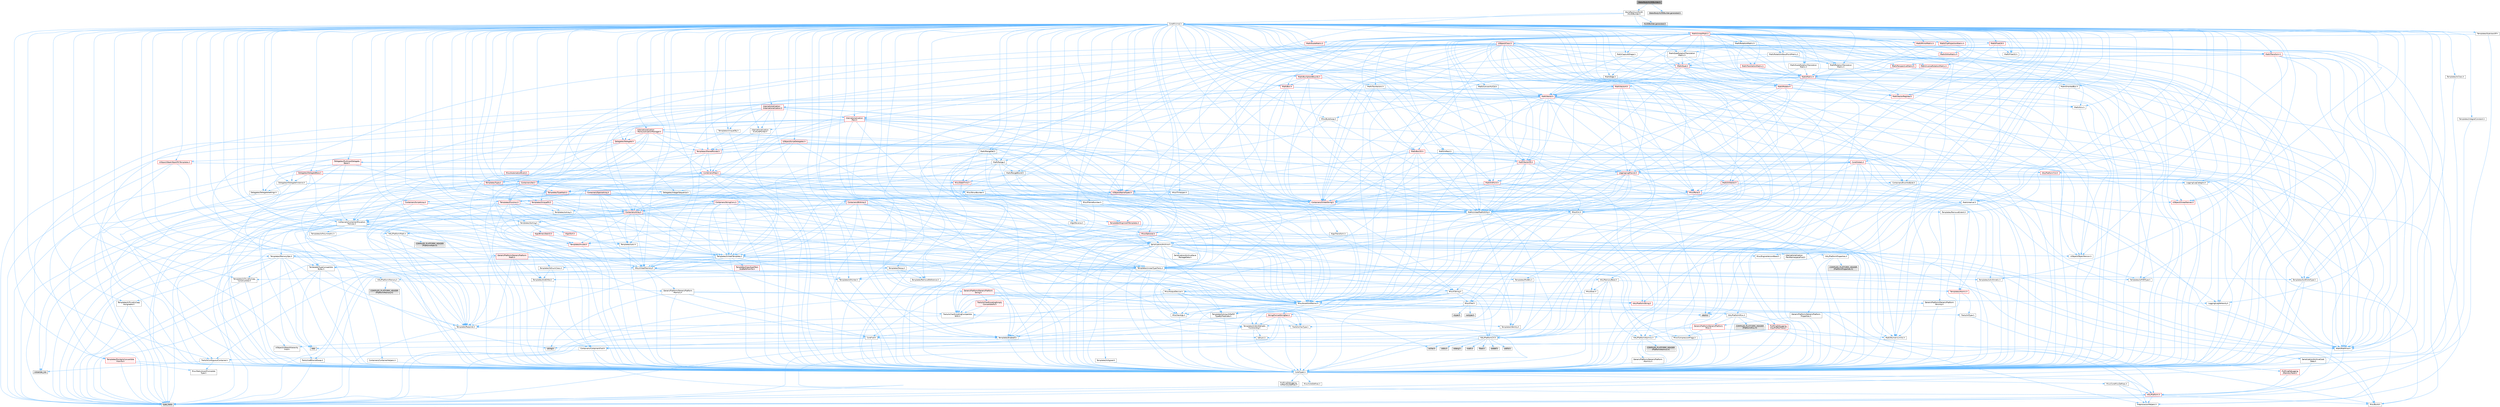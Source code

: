 digraph "WaterBodyHLODBuilder.h"
{
 // INTERACTIVE_SVG=YES
 // LATEX_PDF_SIZE
  bgcolor="transparent";
  edge [fontname=Helvetica,fontsize=10,labelfontname=Helvetica,labelfontsize=10];
  node [fontname=Helvetica,fontsize=10,shape=box,height=0.2,width=0.4];
  Node1 [id="Node000001",label="WaterBodyHLODBuilder.h",height=0.2,width=0.4,color="gray40", fillcolor="grey60", style="filled", fontcolor="black",tooltip=" "];
  Node1 -> Node2 [id="edge1_Node000001_Node000002",color="steelblue1",style="solid",tooltip=" "];
  Node2 [id="Node000002",label="WorldPartition/HLOD\l/HLODBuilder.h",height=0.2,width=0.4,color="grey40", fillcolor="white", style="filled",URL="$d0/dbe/HLODBuilder_8h.html",tooltip=" "];
  Node2 -> Node3 [id="edge2_Node000002_Node000003",color="steelblue1",style="solid",tooltip=" "];
  Node3 [id="Node000003",label="CoreMinimal.h",height=0.2,width=0.4,color="grey40", fillcolor="white", style="filled",URL="$d7/d67/CoreMinimal_8h.html",tooltip=" "];
  Node3 -> Node4 [id="edge3_Node000003_Node000004",color="steelblue1",style="solid",tooltip=" "];
  Node4 [id="Node000004",label="CoreTypes.h",height=0.2,width=0.4,color="grey40", fillcolor="white", style="filled",URL="$dc/dec/CoreTypes_8h.html",tooltip=" "];
  Node4 -> Node5 [id="edge4_Node000004_Node000005",color="steelblue1",style="solid",tooltip=" "];
  Node5 [id="Node000005",label="HAL/Platform.h",height=0.2,width=0.4,color="red", fillcolor="#FFF0F0", style="filled",URL="$d9/dd0/Platform_8h.html",tooltip=" "];
  Node5 -> Node6 [id="edge5_Node000005_Node000006",color="steelblue1",style="solid",tooltip=" "];
  Node6 [id="Node000006",label="Misc/Build.h",height=0.2,width=0.4,color="grey40", fillcolor="white", style="filled",URL="$d3/dbb/Build_8h.html",tooltip=" "];
  Node5 -> Node8 [id="edge6_Node000005_Node000008",color="steelblue1",style="solid",tooltip=" "];
  Node8 [id="Node000008",label="type_traits",height=0.2,width=0.4,color="grey60", fillcolor="#E0E0E0", style="filled",tooltip=" "];
  Node5 -> Node9 [id="edge7_Node000005_Node000009",color="steelblue1",style="solid",tooltip=" "];
  Node9 [id="Node000009",label="PreprocessorHelpers.h",height=0.2,width=0.4,color="grey40", fillcolor="white", style="filled",URL="$db/ddb/PreprocessorHelpers_8h.html",tooltip=" "];
  Node4 -> Node15 [id="edge8_Node000004_Node000015",color="steelblue1",style="solid",tooltip=" "];
  Node15 [id="Node000015",label="ProfilingDebugging\l/UMemoryDefines.h",height=0.2,width=0.4,color="grey40", fillcolor="white", style="filled",URL="$d2/da2/UMemoryDefines_8h.html",tooltip=" "];
  Node4 -> Node16 [id="edge9_Node000004_Node000016",color="steelblue1",style="solid",tooltip=" "];
  Node16 [id="Node000016",label="Misc/CoreMiscDefines.h",height=0.2,width=0.4,color="grey40", fillcolor="white", style="filled",URL="$da/d38/CoreMiscDefines_8h.html",tooltip=" "];
  Node16 -> Node5 [id="edge10_Node000016_Node000005",color="steelblue1",style="solid",tooltip=" "];
  Node16 -> Node9 [id="edge11_Node000016_Node000009",color="steelblue1",style="solid",tooltip=" "];
  Node4 -> Node17 [id="edge12_Node000004_Node000017",color="steelblue1",style="solid",tooltip=" "];
  Node17 [id="Node000017",label="Misc/CoreDefines.h",height=0.2,width=0.4,color="grey40", fillcolor="white", style="filled",URL="$d3/dd2/CoreDefines_8h.html",tooltip=" "];
  Node3 -> Node18 [id="edge13_Node000003_Node000018",color="steelblue1",style="solid",tooltip=" "];
  Node18 [id="Node000018",label="CoreFwd.h",height=0.2,width=0.4,color="grey40", fillcolor="white", style="filled",URL="$d1/d1e/CoreFwd_8h.html",tooltip=" "];
  Node18 -> Node4 [id="edge14_Node000018_Node000004",color="steelblue1",style="solid",tooltip=" "];
  Node18 -> Node19 [id="edge15_Node000018_Node000019",color="steelblue1",style="solid",tooltip=" "];
  Node19 [id="Node000019",label="Containers/ContainersFwd.h",height=0.2,width=0.4,color="grey40", fillcolor="white", style="filled",URL="$d4/d0a/ContainersFwd_8h.html",tooltip=" "];
  Node19 -> Node5 [id="edge16_Node000019_Node000005",color="steelblue1",style="solid",tooltip=" "];
  Node19 -> Node4 [id="edge17_Node000019_Node000004",color="steelblue1",style="solid",tooltip=" "];
  Node19 -> Node20 [id="edge18_Node000019_Node000020",color="steelblue1",style="solid",tooltip=" "];
  Node20 [id="Node000020",label="Traits/IsContiguousContainer.h",height=0.2,width=0.4,color="grey40", fillcolor="white", style="filled",URL="$d5/d3c/IsContiguousContainer_8h.html",tooltip=" "];
  Node20 -> Node4 [id="edge19_Node000020_Node000004",color="steelblue1",style="solid",tooltip=" "];
  Node20 -> Node21 [id="edge20_Node000020_Node000021",color="steelblue1",style="solid",tooltip=" "];
  Node21 [id="Node000021",label="Misc/StaticAssertComplete\lType.h",height=0.2,width=0.4,color="grey40", fillcolor="white", style="filled",URL="$d5/d4e/StaticAssertCompleteType_8h.html",tooltip=" "];
  Node20 -> Node22 [id="edge21_Node000020_Node000022",color="steelblue1",style="solid",tooltip=" "];
  Node22 [id="Node000022",label="initializer_list",height=0.2,width=0.4,color="grey60", fillcolor="#E0E0E0", style="filled",tooltip=" "];
  Node18 -> Node23 [id="edge22_Node000018_Node000023",color="steelblue1",style="solid",tooltip=" "];
  Node23 [id="Node000023",label="Math/MathFwd.h",height=0.2,width=0.4,color="grey40", fillcolor="white", style="filled",URL="$d2/d10/MathFwd_8h.html",tooltip=" "];
  Node23 -> Node5 [id="edge23_Node000023_Node000005",color="steelblue1",style="solid",tooltip=" "];
  Node18 -> Node24 [id="edge24_Node000018_Node000024",color="steelblue1",style="solid",tooltip=" "];
  Node24 [id="Node000024",label="UObject/UObjectHierarchy\lFwd.h",height=0.2,width=0.4,color="grey40", fillcolor="white", style="filled",URL="$d3/d13/UObjectHierarchyFwd_8h.html",tooltip=" "];
  Node3 -> Node24 [id="edge25_Node000003_Node000024",color="steelblue1",style="solid",tooltip=" "];
  Node3 -> Node19 [id="edge26_Node000003_Node000019",color="steelblue1",style="solid",tooltip=" "];
  Node3 -> Node25 [id="edge27_Node000003_Node000025",color="steelblue1",style="solid",tooltip=" "];
  Node25 [id="Node000025",label="Misc/VarArgs.h",height=0.2,width=0.4,color="grey40", fillcolor="white", style="filled",URL="$d5/d6f/VarArgs_8h.html",tooltip=" "];
  Node25 -> Node4 [id="edge28_Node000025_Node000004",color="steelblue1",style="solid",tooltip=" "];
  Node3 -> Node26 [id="edge29_Node000003_Node000026",color="steelblue1",style="solid",tooltip=" "];
  Node26 [id="Node000026",label="Logging/LogVerbosity.h",height=0.2,width=0.4,color="grey40", fillcolor="white", style="filled",URL="$d2/d8f/LogVerbosity_8h.html",tooltip=" "];
  Node26 -> Node4 [id="edge30_Node000026_Node000004",color="steelblue1",style="solid",tooltip=" "];
  Node3 -> Node27 [id="edge31_Node000003_Node000027",color="steelblue1",style="solid",tooltip=" "];
  Node27 [id="Node000027",label="Misc/OutputDevice.h",height=0.2,width=0.4,color="grey40", fillcolor="white", style="filled",URL="$d7/d32/OutputDevice_8h.html",tooltip=" "];
  Node27 -> Node18 [id="edge32_Node000027_Node000018",color="steelblue1",style="solid",tooltip=" "];
  Node27 -> Node4 [id="edge33_Node000027_Node000004",color="steelblue1",style="solid",tooltip=" "];
  Node27 -> Node26 [id="edge34_Node000027_Node000026",color="steelblue1",style="solid",tooltip=" "];
  Node27 -> Node25 [id="edge35_Node000027_Node000025",color="steelblue1",style="solid",tooltip=" "];
  Node27 -> Node28 [id="edge36_Node000027_Node000028",color="steelblue1",style="solid",tooltip=" "];
  Node28 [id="Node000028",label="Templates/IsArrayOrRefOf\lTypeByPredicate.h",height=0.2,width=0.4,color="grey40", fillcolor="white", style="filled",URL="$d6/da1/IsArrayOrRefOfTypeByPredicate_8h.html",tooltip=" "];
  Node28 -> Node4 [id="edge37_Node000028_Node000004",color="steelblue1",style="solid",tooltip=" "];
  Node27 -> Node29 [id="edge38_Node000027_Node000029",color="steelblue1",style="solid",tooltip=" "];
  Node29 [id="Node000029",label="Templates/IsValidVariadic\lFunctionArg.h",height=0.2,width=0.4,color="grey40", fillcolor="white", style="filled",URL="$d0/dc8/IsValidVariadicFunctionArg_8h.html",tooltip=" "];
  Node29 -> Node4 [id="edge39_Node000029_Node000004",color="steelblue1",style="solid",tooltip=" "];
  Node29 -> Node30 [id="edge40_Node000029_Node000030",color="steelblue1",style="solid",tooltip=" "];
  Node30 [id="Node000030",label="IsEnum.h",height=0.2,width=0.4,color="grey40", fillcolor="white", style="filled",URL="$d4/de5/IsEnum_8h.html",tooltip=" "];
  Node29 -> Node8 [id="edge41_Node000029_Node000008",color="steelblue1",style="solid",tooltip=" "];
  Node27 -> Node31 [id="edge42_Node000027_Node000031",color="steelblue1",style="solid",tooltip=" "];
  Node31 [id="Node000031",label="Traits/IsCharEncodingCompatible\lWith.h",height=0.2,width=0.4,color="grey40", fillcolor="white", style="filled",URL="$df/dd1/IsCharEncodingCompatibleWith_8h.html",tooltip=" "];
  Node31 -> Node8 [id="edge43_Node000031_Node000008",color="steelblue1",style="solid",tooltip=" "];
  Node31 -> Node32 [id="edge44_Node000031_Node000032",color="steelblue1",style="solid",tooltip=" "];
  Node32 [id="Node000032",label="Traits/IsCharType.h",height=0.2,width=0.4,color="grey40", fillcolor="white", style="filled",URL="$db/d51/IsCharType_8h.html",tooltip=" "];
  Node32 -> Node4 [id="edge45_Node000032_Node000004",color="steelblue1",style="solid",tooltip=" "];
  Node3 -> Node33 [id="edge46_Node000003_Node000033",color="steelblue1",style="solid",tooltip=" "];
  Node33 [id="Node000033",label="HAL/PlatformCrt.h",height=0.2,width=0.4,color="grey40", fillcolor="white", style="filled",URL="$d8/d75/PlatformCrt_8h.html",tooltip=" "];
  Node33 -> Node34 [id="edge47_Node000033_Node000034",color="steelblue1",style="solid",tooltip=" "];
  Node34 [id="Node000034",label="new",height=0.2,width=0.4,color="grey60", fillcolor="#E0E0E0", style="filled",tooltip=" "];
  Node33 -> Node35 [id="edge48_Node000033_Node000035",color="steelblue1",style="solid",tooltip=" "];
  Node35 [id="Node000035",label="wchar.h",height=0.2,width=0.4,color="grey60", fillcolor="#E0E0E0", style="filled",tooltip=" "];
  Node33 -> Node36 [id="edge49_Node000033_Node000036",color="steelblue1",style="solid",tooltip=" "];
  Node36 [id="Node000036",label="stddef.h",height=0.2,width=0.4,color="grey60", fillcolor="#E0E0E0", style="filled",tooltip=" "];
  Node33 -> Node37 [id="edge50_Node000033_Node000037",color="steelblue1",style="solid",tooltip=" "];
  Node37 [id="Node000037",label="stdlib.h",height=0.2,width=0.4,color="grey60", fillcolor="#E0E0E0", style="filled",tooltip=" "];
  Node33 -> Node38 [id="edge51_Node000033_Node000038",color="steelblue1",style="solid",tooltip=" "];
  Node38 [id="Node000038",label="stdio.h",height=0.2,width=0.4,color="grey60", fillcolor="#E0E0E0", style="filled",tooltip=" "];
  Node33 -> Node39 [id="edge52_Node000033_Node000039",color="steelblue1",style="solid",tooltip=" "];
  Node39 [id="Node000039",label="stdarg.h",height=0.2,width=0.4,color="grey60", fillcolor="#E0E0E0", style="filled",tooltip=" "];
  Node33 -> Node40 [id="edge53_Node000033_Node000040",color="steelblue1",style="solid",tooltip=" "];
  Node40 [id="Node000040",label="math.h",height=0.2,width=0.4,color="grey60", fillcolor="#E0E0E0", style="filled",tooltip=" "];
  Node33 -> Node41 [id="edge54_Node000033_Node000041",color="steelblue1",style="solid",tooltip=" "];
  Node41 [id="Node000041",label="float.h",height=0.2,width=0.4,color="grey60", fillcolor="#E0E0E0", style="filled",tooltip=" "];
  Node33 -> Node42 [id="edge55_Node000033_Node000042",color="steelblue1",style="solid",tooltip=" "];
  Node42 [id="Node000042",label="string.h",height=0.2,width=0.4,color="grey60", fillcolor="#E0E0E0", style="filled",tooltip=" "];
  Node3 -> Node43 [id="edge56_Node000003_Node000043",color="steelblue1",style="solid",tooltip=" "];
  Node43 [id="Node000043",label="HAL/PlatformMisc.h",height=0.2,width=0.4,color="grey40", fillcolor="white", style="filled",URL="$d0/df5/PlatformMisc_8h.html",tooltip=" "];
  Node43 -> Node4 [id="edge57_Node000043_Node000004",color="steelblue1",style="solid",tooltip=" "];
  Node43 -> Node44 [id="edge58_Node000043_Node000044",color="steelblue1",style="solid",tooltip=" "];
  Node44 [id="Node000044",label="GenericPlatform/GenericPlatform\lMisc.h",height=0.2,width=0.4,color="red", fillcolor="#FFF0F0", style="filled",URL="$db/d9a/GenericPlatformMisc_8h.html",tooltip=" "];
  Node44 -> Node18 [id="edge59_Node000044_Node000018",color="steelblue1",style="solid",tooltip=" "];
  Node44 -> Node4 [id="edge60_Node000044_Node000004",color="steelblue1",style="solid",tooltip=" "];
  Node44 -> Node33 [id="edge61_Node000044_Node000033",color="steelblue1",style="solid",tooltip=" "];
  Node44 -> Node48 [id="edge62_Node000044_Node000048",color="steelblue1",style="solid",tooltip=" "];
  Node48 [id="Node000048",label="Math/NumericLimits.h",height=0.2,width=0.4,color="grey40", fillcolor="white", style="filled",URL="$df/d1b/NumericLimits_8h.html",tooltip=" "];
  Node48 -> Node4 [id="edge63_Node000048_Node000004",color="steelblue1",style="solid",tooltip=" "];
  Node44 -> Node49 [id="edge64_Node000044_Node000049",color="steelblue1",style="solid",tooltip=" "];
  Node49 [id="Node000049",label="Misc/CompressionFlags.h",height=0.2,width=0.4,color="grey40", fillcolor="white", style="filled",URL="$d9/d76/CompressionFlags_8h.html",tooltip=" "];
  Node43 -> Node53 [id="edge65_Node000043_Node000053",color="steelblue1",style="solid",tooltip=" "];
  Node53 [id="Node000053",label="COMPILED_PLATFORM_HEADER\l(PlatformMisc.h)",height=0.2,width=0.4,color="grey60", fillcolor="#E0E0E0", style="filled",tooltip=" "];
  Node43 -> Node54 [id="edge66_Node000043_Node000054",color="steelblue1",style="solid",tooltip=" "];
  Node54 [id="Node000054",label="ProfilingDebugging\l/CpuProfilerTrace.h",height=0.2,width=0.4,color="red", fillcolor="#FFF0F0", style="filled",URL="$da/dcb/CpuProfilerTrace_8h.html",tooltip=" "];
  Node54 -> Node4 [id="edge67_Node000054_Node000004",color="steelblue1",style="solid",tooltip=" "];
  Node54 -> Node19 [id="edge68_Node000054_Node000019",color="steelblue1",style="solid",tooltip=" "];
  Node54 -> Node55 [id="edge69_Node000054_Node000055",color="steelblue1",style="solid",tooltip=" "];
  Node55 [id="Node000055",label="HAL/PlatformAtomics.h",height=0.2,width=0.4,color="grey40", fillcolor="white", style="filled",URL="$d3/d36/PlatformAtomics_8h.html",tooltip=" "];
  Node55 -> Node4 [id="edge70_Node000055_Node000004",color="steelblue1",style="solid",tooltip=" "];
  Node55 -> Node56 [id="edge71_Node000055_Node000056",color="steelblue1",style="solid",tooltip=" "];
  Node56 [id="Node000056",label="GenericPlatform/GenericPlatform\lAtomics.h",height=0.2,width=0.4,color="grey40", fillcolor="white", style="filled",URL="$da/d72/GenericPlatformAtomics_8h.html",tooltip=" "];
  Node56 -> Node4 [id="edge72_Node000056_Node000004",color="steelblue1",style="solid",tooltip=" "];
  Node55 -> Node57 [id="edge73_Node000055_Node000057",color="steelblue1",style="solid",tooltip=" "];
  Node57 [id="Node000057",label="COMPILED_PLATFORM_HEADER\l(PlatformAtomics.h)",height=0.2,width=0.4,color="grey60", fillcolor="#E0E0E0", style="filled",tooltip=" "];
  Node54 -> Node9 [id="edge74_Node000054_Node000009",color="steelblue1",style="solid",tooltip=" "];
  Node54 -> Node6 [id="edge75_Node000054_Node000006",color="steelblue1",style="solid",tooltip=" "];
  Node3 -> Node62 [id="edge76_Node000003_Node000062",color="steelblue1",style="solid",tooltip=" "];
  Node62 [id="Node000062",label="Misc/AssertionMacros.h",height=0.2,width=0.4,color="grey40", fillcolor="white", style="filled",URL="$d0/dfa/AssertionMacros_8h.html",tooltip=" "];
  Node62 -> Node4 [id="edge77_Node000062_Node000004",color="steelblue1",style="solid",tooltip=" "];
  Node62 -> Node5 [id="edge78_Node000062_Node000005",color="steelblue1",style="solid",tooltip=" "];
  Node62 -> Node43 [id="edge79_Node000062_Node000043",color="steelblue1",style="solid",tooltip=" "];
  Node62 -> Node9 [id="edge80_Node000062_Node000009",color="steelblue1",style="solid",tooltip=" "];
  Node62 -> Node63 [id="edge81_Node000062_Node000063",color="steelblue1",style="solid",tooltip=" "];
  Node63 [id="Node000063",label="Templates/EnableIf.h",height=0.2,width=0.4,color="grey40", fillcolor="white", style="filled",URL="$d7/d60/EnableIf_8h.html",tooltip=" "];
  Node63 -> Node4 [id="edge82_Node000063_Node000004",color="steelblue1",style="solid",tooltip=" "];
  Node62 -> Node28 [id="edge83_Node000062_Node000028",color="steelblue1",style="solid",tooltip=" "];
  Node62 -> Node29 [id="edge84_Node000062_Node000029",color="steelblue1",style="solid",tooltip=" "];
  Node62 -> Node31 [id="edge85_Node000062_Node000031",color="steelblue1",style="solid",tooltip=" "];
  Node62 -> Node25 [id="edge86_Node000062_Node000025",color="steelblue1",style="solid",tooltip=" "];
  Node62 -> Node64 [id="edge87_Node000062_Node000064",color="steelblue1",style="solid",tooltip=" "];
  Node64 [id="Node000064",label="String/FormatStringSan.h",height=0.2,width=0.4,color="red", fillcolor="#FFF0F0", style="filled",URL="$d3/d8b/FormatStringSan_8h.html",tooltip=" "];
  Node64 -> Node8 [id="edge88_Node000064_Node000008",color="steelblue1",style="solid",tooltip=" "];
  Node64 -> Node4 [id="edge89_Node000064_Node000004",color="steelblue1",style="solid",tooltip=" "];
  Node64 -> Node65 [id="edge90_Node000064_Node000065",color="steelblue1",style="solid",tooltip=" "];
  Node65 [id="Node000065",label="Templates/Requires.h",height=0.2,width=0.4,color="grey40", fillcolor="white", style="filled",URL="$dc/d96/Requires_8h.html",tooltip=" "];
  Node65 -> Node63 [id="edge91_Node000065_Node000063",color="steelblue1",style="solid",tooltip=" "];
  Node65 -> Node8 [id="edge92_Node000065_Node000008",color="steelblue1",style="solid",tooltip=" "];
  Node64 -> Node66 [id="edge93_Node000064_Node000066",color="steelblue1",style="solid",tooltip=" "];
  Node66 [id="Node000066",label="Templates/Identity.h",height=0.2,width=0.4,color="grey40", fillcolor="white", style="filled",URL="$d0/dd5/Identity_8h.html",tooltip=" "];
  Node64 -> Node29 [id="edge94_Node000064_Node000029",color="steelblue1",style="solid",tooltip=" "];
  Node64 -> Node32 [id="edge95_Node000064_Node000032",color="steelblue1",style="solid",tooltip=" "];
  Node64 -> Node19 [id="edge96_Node000064_Node000019",color="steelblue1",style="solid",tooltip=" "];
  Node62 -> Node70 [id="edge97_Node000062_Node000070",color="steelblue1",style="solid",tooltip=" "];
  Node70 [id="Node000070",label="atomic",height=0.2,width=0.4,color="grey60", fillcolor="#E0E0E0", style="filled",tooltip=" "];
  Node3 -> Node71 [id="edge98_Node000003_Node000071",color="steelblue1",style="solid",tooltip=" "];
  Node71 [id="Node000071",label="Templates/IsPointer.h",height=0.2,width=0.4,color="grey40", fillcolor="white", style="filled",URL="$d7/d05/IsPointer_8h.html",tooltip=" "];
  Node71 -> Node4 [id="edge99_Node000071_Node000004",color="steelblue1",style="solid",tooltip=" "];
  Node3 -> Node72 [id="edge100_Node000003_Node000072",color="steelblue1",style="solid",tooltip=" "];
  Node72 [id="Node000072",label="HAL/PlatformMemory.h",height=0.2,width=0.4,color="grey40", fillcolor="white", style="filled",URL="$de/d68/PlatformMemory_8h.html",tooltip=" "];
  Node72 -> Node4 [id="edge101_Node000072_Node000004",color="steelblue1",style="solid",tooltip=" "];
  Node72 -> Node73 [id="edge102_Node000072_Node000073",color="steelblue1",style="solid",tooltip=" "];
  Node73 [id="Node000073",label="GenericPlatform/GenericPlatform\lMemory.h",height=0.2,width=0.4,color="grey40", fillcolor="white", style="filled",URL="$dd/d22/GenericPlatformMemory_8h.html",tooltip=" "];
  Node73 -> Node18 [id="edge103_Node000073_Node000018",color="steelblue1",style="solid",tooltip=" "];
  Node73 -> Node4 [id="edge104_Node000073_Node000004",color="steelblue1",style="solid",tooltip=" "];
  Node73 -> Node74 [id="edge105_Node000073_Node000074",color="steelblue1",style="solid",tooltip=" "];
  Node74 [id="Node000074",label="HAL/PlatformString.h",height=0.2,width=0.4,color="red", fillcolor="#FFF0F0", style="filled",URL="$db/db5/PlatformString_8h.html",tooltip=" "];
  Node74 -> Node4 [id="edge106_Node000074_Node000004",color="steelblue1",style="solid",tooltip=" "];
  Node73 -> Node42 [id="edge107_Node000073_Node000042",color="steelblue1",style="solid",tooltip=" "];
  Node73 -> Node35 [id="edge108_Node000073_Node000035",color="steelblue1",style="solid",tooltip=" "];
  Node72 -> Node76 [id="edge109_Node000072_Node000076",color="steelblue1",style="solid",tooltip=" "];
  Node76 [id="Node000076",label="COMPILED_PLATFORM_HEADER\l(PlatformMemory.h)",height=0.2,width=0.4,color="grey60", fillcolor="#E0E0E0", style="filled",tooltip=" "];
  Node3 -> Node55 [id="edge110_Node000003_Node000055",color="steelblue1",style="solid",tooltip=" "];
  Node3 -> Node77 [id="edge111_Node000003_Node000077",color="steelblue1",style="solid",tooltip=" "];
  Node77 [id="Node000077",label="Misc/Exec.h",height=0.2,width=0.4,color="grey40", fillcolor="white", style="filled",URL="$de/ddb/Exec_8h.html",tooltip=" "];
  Node77 -> Node4 [id="edge112_Node000077_Node000004",color="steelblue1",style="solid",tooltip=" "];
  Node77 -> Node62 [id="edge113_Node000077_Node000062",color="steelblue1",style="solid",tooltip=" "];
  Node3 -> Node78 [id="edge114_Node000003_Node000078",color="steelblue1",style="solid",tooltip=" "];
  Node78 [id="Node000078",label="HAL/MemoryBase.h",height=0.2,width=0.4,color="grey40", fillcolor="white", style="filled",URL="$d6/d9f/MemoryBase_8h.html",tooltip=" "];
  Node78 -> Node4 [id="edge115_Node000078_Node000004",color="steelblue1",style="solid",tooltip=" "];
  Node78 -> Node55 [id="edge116_Node000078_Node000055",color="steelblue1",style="solid",tooltip=" "];
  Node78 -> Node33 [id="edge117_Node000078_Node000033",color="steelblue1",style="solid",tooltip=" "];
  Node78 -> Node77 [id="edge118_Node000078_Node000077",color="steelblue1",style="solid",tooltip=" "];
  Node78 -> Node27 [id="edge119_Node000078_Node000027",color="steelblue1",style="solid",tooltip=" "];
  Node78 -> Node79 [id="edge120_Node000078_Node000079",color="steelblue1",style="solid",tooltip=" "];
  Node79 [id="Node000079",label="Templates/Atomic.h",height=0.2,width=0.4,color="red", fillcolor="#FFF0F0", style="filled",URL="$d3/d91/Atomic_8h.html",tooltip=" "];
  Node79 -> Node87 [id="edge121_Node000079_Node000087",color="steelblue1",style="solid",tooltip=" "];
  Node87 [id="Node000087",label="Traits/IntType.h",height=0.2,width=0.4,color="grey40", fillcolor="white", style="filled",URL="$d7/deb/IntType_8h.html",tooltip=" "];
  Node87 -> Node5 [id="edge122_Node000087_Node000005",color="steelblue1",style="solid",tooltip=" "];
  Node79 -> Node70 [id="edge123_Node000079_Node000070",color="steelblue1",style="solid",tooltip=" "];
  Node3 -> Node88 [id="edge124_Node000003_Node000088",color="steelblue1",style="solid",tooltip=" "];
  Node88 [id="Node000088",label="HAL/UnrealMemory.h",height=0.2,width=0.4,color="grey40", fillcolor="white", style="filled",URL="$d9/d96/UnrealMemory_8h.html",tooltip=" "];
  Node88 -> Node4 [id="edge125_Node000088_Node000004",color="steelblue1",style="solid",tooltip=" "];
  Node88 -> Node73 [id="edge126_Node000088_Node000073",color="steelblue1",style="solid",tooltip=" "];
  Node88 -> Node78 [id="edge127_Node000088_Node000078",color="steelblue1",style="solid",tooltip=" "];
  Node88 -> Node72 [id="edge128_Node000088_Node000072",color="steelblue1",style="solid",tooltip=" "];
  Node88 -> Node89 [id="edge129_Node000088_Node000089",color="steelblue1",style="solid",tooltip=" "];
  Node89 [id="Node000089",label="ProfilingDebugging\l/MemoryTrace.h",height=0.2,width=0.4,color="red", fillcolor="#FFF0F0", style="filled",URL="$da/dd7/MemoryTrace_8h.html",tooltip=" "];
  Node89 -> Node5 [id="edge130_Node000089_Node000005",color="steelblue1",style="solid",tooltip=" "];
  Node88 -> Node71 [id="edge131_Node000088_Node000071",color="steelblue1",style="solid",tooltip=" "];
  Node3 -> Node90 [id="edge132_Node000003_Node000090",color="steelblue1",style="solid",tooltip=" "];
  Node90 [id="Node000090",label="Templates/IsArithmetic.h",height=0.2,width=0.4,color="grey40", fillcolor="white", style="filled",URL="$d2/d5d/IsArithmetic_8h.html",tooltip=" "];
  Node90 -> Node4 [id="edge133_Node000090_Node000004",color="steelblue1",style="solid",tooltip=" "];
  Node3 -> Node84 [id="edge134_Node000003_Node000084",color="steelblue1",style="solid",tooltip=" "];
  Node84 [id="Node000084",label="Templates/AndOrNot.h",height=0.2,width=0.4,color="grey40", fillcolor="white", style="filled",URL="$db/d0a/AndOrNot_8h.html",tooltip=" "];
  Node84 -> Node4 [id="edge135_Node000084_Node000004",color="steelblue1",style="solid",tooltip=" "];
  Node3 -> Node91 [id="edge136_Node000003_Node000091",color="steelblue1",style="solid",tooltip=" "];
  Node91 [id="Node000091",label="Templates/IsPODType.h",height=0.2,width=0.4,color="grey40", fillcolor="white", style="filled",URL="$d7/db1/IsPODType_8h.html",tooltip=" "];
  Node91 -> Node4 [id="edge137_Node000091_Node000004",color="steelblue1",style="solid",tooltip=" "];
  Node3 -> Node92 [id="edge138_Node000003_Node000092",color="steelblue1",style="solid",tooltip=" "];
  Node92 [id="Node000092",label="Templates/IsUECoreType.h",height=0.2,width=0.4,color="grey40", fillcolor="white", style="filled",URL="$d1/db8/IsUECoreType_8h.html",tooltip=" "];
  Node92 -> Node4 [id="edge139_Node000092_Node000004",color="steelblue1",style="solid",tooltip=" "];
  Node92 -> Node8 [id="edge140_Node000092_Node000008",color="steelblue1",style="solid",tooltip=" "];
  Node3 -> Node85 [id="edge141_Node000003_Node000085",color="steelblue1",style="solid",tooltip=" "];
  Node85 [id="Node000085",label="Templates/IsTriviallyCopy\lConstructible.h",height=0.2,width=0.4,color="grey40", fillcolor="white", style="filled",URL="$d3/d78/IsTriviallyCopyConstructible_8h.html",tooltip=" "];
  Node85 -> Node4 [id="edge142_Node000085_Node000004",color="steelblue1",style="solid",tooltip=" "];
  Node85 -> Node8 [id="edge143_Node000085_Node000008",color="steelblue1",style="solid",tooltip=" "];
  Node3 -> Node93 [id="edge144_Node000003_Node000093",color="steelblue1",style="solid",tooltip=" "];
  Node93 [id="Node000093",label="Templates/UnrealTypeTraits.h",height=0.2,width=0.4,color="grey40", fillcolor="white", style="filled",URL="$d2/d2d/UnrealTypeTraits_8h.html",tooltip=" "];
  Node93 -> Node4 [id="edge145_Node000093_Node000004",color="steelblue1",style="solid",tooltip=" "];
  Node93 -> Node71 [id="edge146_Node000093_Node000071",color="steelblue1",style="solid",tooltip=" "];
  Node93 -> Node62 [id="edge147_Node000093_Node000062",color="steelblue1",style="solid",tooltip=" "];
  Node93 -> Node84 [id="edge148_Node000093_Node000084",color="steelblue1",style="solid",tooltip=" "];
  Node93 -> Node63 [id="edge149_Node000093_Node000063",color="steelblue1",style="solid",tooltip=" "];
  Node93 -> Node90 [id="edge150_Node000093_Node000090",color="steelblue1",style="solid",tooltip=" "];
  Node93 -> Node30 [id="edge151_Node000093_Node000030",color="steelblue1",style="solid",tooltip=" "];
  Node93 -> Node94 [id="edge152_Node000093_Node000094",color="steelblue1",style="solid",tooltip=" "];
  Node94 [id="Node000094",label="Templates/Models.h",height=0.2,width=0.4,color="grey40", fillcolor="white", style="filled",URL="$d3/d0c/Models_8h.html",tooltip=" "];
  Node94 -> Node66 [id="edge153_Node000094_Node000066",color="steelblue1",style="solid",tooltip=" "];
  Node93 -> Node91 [id="edge154_Node000093_Node000091",color="steelblue1",style="solid",tooltip=" "];
  Node93 -> Node92 [id="edge155_Node000093_Node000092",color="steelblue1",style="solid",tooltip=" "];
  Node93 -> Node85 [id="edge156_Node000093_Node000085",color="steelblue1",style="solid",tooltip=" "];
  Node3 -> Node63 [id="edge157_Node000003_Node000063",color="steelblue1",style="solid",tooltip=" "];
  Node3 -> Node95 [id="edge158_Node000003_Node000095",color="steelblue1",style="solid",tooltip=" "];
  Node95 [id="Node000095",label="Templates/RemoveReference.h",height=0.2,width=0.4,color="grey40", fillcolor="white", style="filled",URL="$da/dbe/RemoveReference_8h.html",tooltip=" "];
  Node95 -> Node4 [id="edge159_Node000095_Node000004",color="steelblue1",style="solid",tooltip=" "];
  Node3 -> Node96 [id="edge160_Node000003_Node000096",color="steelblue1",style="solid",tooltip=" "];
  Node96 [id="Node000096",label="Templates/IntegralConstant.h",height=0.2,width=0.4,color="grey40", fillcolor="white", style="filled",URL="$db/d1b/IntegralConstant_8h.html",tooltip=" "];
  Node96 -> Node4 [id="edge161_Node000096_Node000004",color="steelblue1",style="solid",tooltip=" "];
  Node3 -> Node97 [id="edge162_Node000003_Node000097",color="steelblue1",style="solid",tooltip=" "];
  Node97 [id="Node000097",label="Templates/IsClass.h",height=0.2,width=0.4,color="grey40", fillcolor="white", style="filled",URL="$db/dcb/IsClass_8h.html",tooltip=" "];
  Node97 -> Node4 [id="edge163_Node000097_Node000004",color="steelblue1",style="solid",tooltip=" "];
  Node3 -> Node98 [id="edge164_Node000003_Node000098",color="steelblue1",style="solid",tooltip=" "];
  Node98 [id="Node000098",label="Templates/TypeCompatible\lBytes.h",height=0.2,width=0.4,color="grey40", fillcolor="white", style="filled",URL="$df/d0a/TypeCompatibleBytes_8h.html",tooltip=" "];
  Node98 -> Node4 [id="edge165_Node000098_Node000004",color="steelblue1",style="solid",tooltip=" "];
  Node98 -> Node42 [id="edge166_Node000098_Node000042",color="steelblue1",style="solid",tooltip=" "];
  Node98 -> Node34 [id="edge167_Node000098_Node000034",color="steelblue1",style="solid",tooltip=" "];
  Node98 -> Node8 [id="edge168_Node000098_Node000008",color="steelblue1",style="solid",tooltip=" "];
  Node3 -> Node20 [id="edge169_Node000003_Node000020",color="steelblue1",style="solid",tooltip=" "];
  Node3 -> Node99 [id="edge170_Node000003_Node000099",color="steelblue1",style="solid",tooltip=" "];
  Node99 [id="Node000099",label="Templates/UnrealTemplate.h",height=0.2,width=0.4,color="grey40", fillcolor="white", style="filled",URL="$d4/d24/UnrealTemplate_8h.html",tooltip=" "];
  Node99 -> Node4 [id="edge171_Node000099_Node000004",color="steelblue1",style="solid",tooltip=" "];
  Node99 -> Node71 [id="edge172_Node000099_Node000071",color="steelblue1",style="solid",tooltip=" "];
  Node99 -> Node88 [id="edge173_Node000099_Node000088",color="steelblue1",style="solid",tooltip=" "];
  Node99 -> Node100 [id="edge174_Node000099_Node000100",color="steelblue1",style="solid",tooltip=" "];
  Node100 [id="Node000100",label="Templates/CopyQualifiers\lAndRefsFromTo.h",height=0.2,width=0.4,color="red", fillcolor="#FFF0F0", style="filled",URL="$d3/db3/CopyQualifiersAndRefsFromTo_8h.html",tooltip=" "];
  Node99 -> Node93 [id="edge175_Node000099_Node000093",color="steelblue1",style="solid",tooltip=" "];
  Node99 -> Node95 [id="edge176_Node000099_Node000095",color="steelblue1",style="solid",tooltip=" "];
  Node99 -> Node65 [id="edge177_Node000099_Node000065",color="steelblue1",style="solid",tooltip=" "];
  Node99 -> Node98 [id="edge178_Node000099_Node000098",color="steelblue1",style="solid",tooltip=" "];
  Node99 -> Node66 [id="edge179_Node000099_Node000066",color="steelblue1",style="solid",tooltip=" "];
  Node99 -> Node20 [id="edge180_Node000099_Node000020",color="steelblue1",style="solid",tooltip=" "];
  Node99 -> Node102 [id="edge181_Node000099_Node000102",color="steelblue1",style="solid",tooltip=" "];
  Node102 [id="Node000102",label="Traits/UseBitwiseSwap.h",height=0.2,width=0.4,color="grey40", fillcolor="white", style="filled",URL="$db/df3/UseBitwiseSwap_8h.html",tooltip=" "];
  Node102 -> Node4 [id="edge182_Node000102_Node000004",color="steelblue1",style="solid",tooltip=" "];
  Node102 -> Node8 [id="edge183_Node000102_Node000008",color="steelblue1",style="solid",tooltip=" "];
  Node99 -> Node8 [id="edge184_Node000099_Node000008",color="steelblue1",style="solid",tooltip=" "];
  Node3 -> Node48 [id="edge185_Node000003_Node000048",color="steelblue1",style="solid",tooltip=" "];
  Node3 -> Node103 [id="edge186_Node000003_Node000103",color="steelblue1",style="solid",tooltip=" "];
  Node103 [id="Node000103",label="HAL/PlatformMath.h",height=0.2,width=0.4,color="grey40", fillcolor="white", style="filled",URL="$dc/d53/PlatformMath_8h.html",tooltip=" "];
  Node103 -> Node4 [id="edge187_Node000103_Node000004",color="steelblue1",style="solid",tooltip=" "];
  Node103 -> Node104 [id="edge188_Node000103_Node000104",color="steelblue1",style="solid",tooltip=" "];
  Node104 [id="Node000104",label="GenericPlatform/GenericPlatform\lMath.h",height=0.2,width=0.4,color="red", fillcolor="#FFF0F0", style="filled",URL="$d5/d79/GenericPlatformMath_8h.html",tooltip=" "];
  Node104 -> Node4 [id="edge189_Node000104_Node000004",color="steelblue1",style="solid",tooltip=" "];
  Node104 -> Node19 [id="edge190_Node000104_Node000019",color="steelblue1",style="solid",tooltip=" "];
  Node104 -> Node33 [id="edge191_Node000104_Node000033",color="steelblue1",style="solid",tooltip=" "];
  Node104 -> Node84 [id="edge192_Node000104_Node000084",color="steelblue1",style="solid",tooltip=" "];
  Node104 -> Node105 [id="edge193_Node000104_Node000105",color="steelblue1",style="solid",tooltip=" "];
  Node105 [id="Node000105",label="Templates/Decay.h",height=0.2,width=0.4,color="grey40", fillcolor="white", style="filled",URL="$dd/d0f/Decay_8h.html",tooltip=" "];
  Node105 -> Node4 [id="edge194_Node000105_Node000004",color="steelblue1",style="solid",tooltip=" "];
  Node105 -> Node95 [id="edge195_Node000105_Node000095",color="steelblue1",style="solid",tooltip=" "];
  Node105 -> Node8 [id="edge196_Node000105_Node000008",color="steelblue1",style="solid",tooltip=" "];
  Node104 -> Node93 [id="edge197_Node000104_Node000093",color="steelblue1",style="solid",tooltip=" "];
  Node104 -> Node65 [id="edge198_Node000104_Node000065",color="steelblue1",style="solid",tooltip=" "];
  Node104 -> Node98 [id="edge199_Node000104_Node000098",color="steelblue1",style="solid",tooltip=" "];
  Node104 -> Node8 [id="edge200_Node000104_Node000008",color="steelblue1",style="solid",tooltip=" "];
  Node103 -> Node110 [id="edge201_Node000103_Node000110",color="steelblue1",style="solid",tooltip=" "];
  Node110 [id="Node000110",label="COMPILED_PLATFORM_HEADER\l(PlatformMath.h)",height=0.2,width=0.4,color="grey60", fillcolor="#E0E0E0", style="filled",tooltip=" "];
  Node3 -> Node86 [id="edge202_Node000003_Node000086",color="steelblue1",style="solid",tooltip=" "];
  Node86 [id="Node000086",label="Templates/IsTriviallyCopy\lAssignable.h",height=0.2,width=0.4,color="grey40", fillcolor="white", style="filled",URL="$d2/df2/IsTriviallyCopyAssignable_8h.html",tooltip=" "];
  Node86 -> Node4 [id="edge203_Node000086_Node000004",color="steelblue1",style="solid",tooltip=" "];
  Node86 -> Node8 [id="edge204_Node000086_Node000008",color="steelblue1",style="solid",tooltip=" "];
  Node3 -> Node111 [id="edge205_Node000003_Node000111",color="steelblue1",style="solid",tooltip=" "];
  Node111 [id="Node000111",label="Templates/MemoryOps.h",height=0.2,width=0.4,color="grey40", fillcolor="white", style="filled",URL="$db/dea/MemoryOps_8h.html",tooltip=" "];
  Node111 -> Node4 [id="edge206_Node000111_Node000004",color="steelblue1",style="solid",tooltip=" "];
  Node111 -> Node88 [id="edge207_Node000111_Node000088",color="steelblue1",style="solid",tooltip=" "];
  Node111 -> Node86 [id="edge208_Node000111_Node000086",color="steelblue1",style="solid",tooltip=" "];
  Node111 -> Node85 [id="edge209_Node000111_Node000085",color="steelblue1",style="solid",tooltip=" "];
  Node111 -> Node65 [id="edge210_Node000111_Node000065",color="steelblue1",style="solid",tooltip=" "];
  Node111 -> Node93 [id="edge211_Node000111_Node000093",color="steelblue1",style="solid",tooltip=" "];
  Node111 -> Node102 [id="edge212_Node000111_Node000102",color="steelblue1",style="solid",tooltip=" "];
  Node111 -> Node34 [id="edge213_Node000111_Node000034",color="steelblue1",style="solid",tooltip=" "];
  Node111 -> Node8 [id="edge214_Node000111_Node000008",color="steelblue1",style="solid",tooltip=" "];
  Node3 -> Node112 [id="edge215_Node000003_Node000112",color="steelblue1",style="solid",tooltip=" "];
  Node112 [id="Node000112",label="Containers/ContainerAllocation\lPolicies.h",height=0.2,width=0.4,color="grey40", fillcolor="white", style="filled",URL="$d7/dff/ContainerAllocationPolicies_8h.html",tooltip=" "];
  Node112 -> Node4 [id="edge216_Node000112_Node000004",color="steelblue1",style="solid",tooltip=" "];
  Node112 -> Node113 [id="edge217_Node000112_Node000113",color="steelblue1",style="solid",tooltip=" "];
  Node113 [id="Node000113",label="Containers/ContainerHelpers.h",height=0.2,width=0.4,color="grey40", fillcolor="white", style="filled",URL="$d7/d33/ContainerHelpers_8h.html",tooltip=" "];
  Node113 -> Node4 [id="edge218_Node000113_Node000004",color="steelblue1",style="solid",tooltip=" "];
  Node112 -> Node112 [id="edge219_Node000112_Node000112",color="steelblue1",style="solid",tooltip=" "];
  Node112 -> Node103 [id="edge220_Node000112_Node000103",color="steelblue1",style="solid",tooltip=" "];
  Node112 -> Node88 [id="edge221_Node000112_Node000088",color="steelblue1",style="solid",tooltip=" "];
  Node112 -> Node48 [id="edge222_Node000112_Node000048",color="steelblue1",style="solid",tooltip=" "];
  Node112 -> Node62 [id="edge223_Node000112_Node000062",color="steelblue1",style="solid",tooltip=" "];
  Node112 -> Node114 [id="edge224_Node000112_Node000114",color="steelblue1",style="solid",tooltip=" "];
  Node114 [id="Node000114",label="Templates/IsPolymorphic.h",height=0.2,width=0.4,color="grey40", fillcolor="white", style="filled",URL="$dc/d20/IsPolymorphic_8h.html",tooltip=" "];
  Node112 -> Node111 [id="edge225_Node000112_Node000111",color="steelblue1",style="solid",tooltip=" "];
  Node112 -> Node98 [id="edge226_Node000112_Node000098",color="steelblue1",style="solid",tooltip=" "];
  Node112 -> Node8 [id="edge227_Node000112_Node000008",color="steelblue1",style="solid",tooltip=" "];
  Node3 -> Node115 [id="edge228_Node000003_Node000115",color="steelblue1",style="solid",tooltip=" "];
  Node115 [id="Node000115",label="Templates/IsEnumClass.h",height=0.2,width=0.4,color="grey40", fillcolor="white", style="filled",URL="$d7/d15/IsEnumClass_8h.html",tooltip=" "];
  Node115 -> Node4 [id="edge229_Node000115_Node000004",color="steelblue1",style="solid",tooltip=" "];
  Node115 -> Node84 [id="edge230_Node000115_Node000084",color="steelblue1",style="solid",tooltip=" "];
  Node3 -> Node116 [id="edge231_Node000003_Node000116",color="steelblue1",style="solid",tooltip=" "];
  Node116 [id="Node000116",label="HAL/PlatformProperties.h",height=0.2,width=0.4,color="grey40", fillcolor="white", style="filled",URL="$d9/db0/PlatformProperties_8h.html",tooltip=" "];
  Node116 -> Node4 [id="edge232_Node000116_Node000004",color="steelblue1",style="solid",tooltip=" "];
  Node116 -> Node117 [id="edge233_Node000116_Node000117",color="steelblue1",style="solid",tooltip=" "];
  Node117 [id="Node000117",label="GenericPlatform/GenericPlatform\lProperties.h",height=0.2,width=0.4,color="grey40", fillcolor="white", style="filled",URL="$d2/dcd/GenericPlatformProperties_8h.html",tooltip=" "];
  Node117 -> Node4 [id="edge234_Node000117_Node000004",color="steelblue1",style="solid",tooltip=" "];
  Node117 -> Node44 [id="edge235_Node000117_Node000044",color="steelblue1",style="solid",tooltip=" "];
  Node116 -> Node118 [id="edge236_Node000116_Node000118",color="steelblue1",style="solid",tooltip=" "];
  Node118 [id="Node000118",label="COMPILED_PLATFORM_HEADER\l(PlatformProperties.h)",height=0.2,width=0.4,color="grey60", fillcolor="#E0E0E0", style="filled",tooltip=" "];
  Node3 -> Node119 [id="edge237_Node000003_Node000119",color="steelblue1",style="solid",tooltip=" "];
  Node119 [id="Node000119",label="Misc/EngineVersionBase.h",height=0.2,width=0.4,color="grey40", fillcolor="white", style="filled",URL="$d5/d2b/EngineVersionBase_8h.html",tooltip=" "];
  Node119 -> Node4 [id="edge238_Node000119_Node000004",color="steelblue1",style="solid",tooltip=" "];
  Node3 -> Node120 [id="edge239_Node000003_Node000120",color="steelblue1",style="solid",tooltip=" "];
  Node120 [id="Node000120",label="Internationalization\l/TextNamespaceFwd.h",height=0.2,width=0.4,color="grey40", fillcolor="white", style="filled",URL="$d8/d97/TextNamespaceFwd_8h.html",tooltip=" "];
  Node120 -> Node4 [id="edge240_Node000120_Node000004",color="steelblue1",style="solid",tooltip=" "];
  Node3 -> Node121 [id="edge241_Node000003_Node000121",color="steelblue1",style="solid",tooltip=" "];
  Node121 [id="Node000121",label="Serialization/Archive.h",height=0.2,width=0.4,color="grey40", fillcolor="white", style="filled",URL="$d7/d3b/Archive_8h.html",tooltip=" "];
  Node121 -> Node18 [id="edge242_Node000121_Node000018",color="steelblue1",style="solid",tooltip=" "];
  Node121 -> Node4 [id="edge243_Node000121_Node000004",color="steelblue1",style="solid",tooltip=" "];
  Node121 -> Node116 [id="edge244_Node000121_Node000116",color="steelblue1",style="solid",tooltip=" "];
  Node121 -> Node120 [id="edge245_Node000121_Node000120",color="steelblue1",style="solid",tooltip=" "];
  Node121 -> Node23 [id="edge246_Node000121_Node000023",color="steelblue1",style="solid",tooltip=" "];
  Node121 -> Node62 [id="edge247_Node000121_Node000062",color="steelblue1",style="solid",tooltip=" "];
  Node121 -> Node6 [id="edge248_Node000121_Node000006",color="steelblue1",style="solid",tooltip=" "];
  Node121 -> Node49 [id="edge249_Node000121_Node000049",color="steelblue1",style="solid",tooltip=" "];
  Node121 -> Node119 [id="edge250_Node000121_Node000119",color="steelblue1",style="solid",tooltip=" "];
  Node121 -> Node25 [id="edge251_Node000121_Node000025",color="steelblue1",style="solid",tooltip=" "];
  Node121 -> Node122 [id="edge252_Node000121_Node000122",color="steelblue1",style="solid",tooltip=" "];
  Node122 [id="Node000122",label="Serialization/ArchiveCook\lData.h",height=0.2,width=0.4,color="grey40", fillcolor="white", style="filled",URL="$dc/db6/ArchiveCookData_8h.html",tooltip=" "];
  Node122 -> Node5 [id="edge253_Node000122_Node000005",color="steelblue1",style="solid",tooltip=" "];
  Node121 -> Node123 [id="edge254_Node000121_Node000123",color="steelblue1",style="solid",tooltip=" "];
  Node123 [id="Node000123",label="Serialization/ArchiveSave\lPackageData.h",height=0.2,width=0.4,color="grey40", fillcolor="white", style="filled",URL="$d1/d37/ArchiveSavePackageData_8h.html",tooltip=" "];
  Node121 -> Node63 [id="edge255_Node000121_Node000063",color="steelblue1",style="solid",tooltip=" "];
  Node121 -> Node28 [id="edge256_Node000121_Node000028",color="steelblue1",style="solid",tooltip=" "];
  Node121 -> Node115 [id="edge257_Node000121_Node000115",color="steelblue1",style="solid",tooltip=" "];
  Node121 -> Node108 [id="edge258_Node000121_Node000108",color="steelblue1",style="solid",tooltip=" "];
  Node108 [id="Node000108",label="Templates/IsSigned.h",height=0.2,width=0.4,color="grey40", fillcolor="white", style="filled",URL="$d8/dd8/IsSigned_8h.html",tooltip=" "];
  Node108 -> Node4 [id="edge259_Node000108_Node000004",color="steelblue1",style="solid",tooltip=" "];
  Node121 -> Node29 [id="edge260_Node000121_Node000029",color="steelblue1",style="solid",tooltip=" "];
  Node121 -> Node99 [id="edge261_Node000121_Node000099",color="steelblue1",style="solid",tooltip=" "];
  Node121 -> Node31 [id="edge262_Node000121_Node000031",color="steelblue1",style="solid",tooltip=" "];
  Node121 -> Node124 [id="edge263_Node000121_Node000124",color="steelblue1",style="solid",tooltip=" "];
  Node124 [id="Node000124",label="UObject/ObjectVersion.h",height=0.2,width=0.4,color="grey40", fillcolor="white", style="filled",URL="$da/d63/ObjectVersion_8h.html",tooltip=" "];
  Node124 -> Node4 [id="edge264_Node000124_Node000004",color="steelblue1",style="solid",tooltip=" "];
  Node3 -> Node125 [id="edge265_Node000003_Node000125",color="steelblue1",style="solid",tooltip=" "];
  Node125 [id="Node000125",label="Templates/Less.h",height=0.2,width=0.4,color="grey40", fillcolor="white", style="filled",URL="$de/dc8/Less_8h.html",tooltip=" "];
  Node125 -> Node4 [id="edge266_Node000125_Node000004",color="steelblue1",style="solid",tooltip=" "];
  Node125 -> Node99 [id="edge267_Node000125_Node000099",color="steelblue1",style="solid",tooltip=" "];
  Node3 -> Node126 [id="edge268_Node000003_Node000126",color="steelblue1",style="solid",tooltip=" "];
  Node126 [id="Node000126",label="Templates/Sorting.h",height=0.2,width=0.4,color="grey40", fillcolor="white", style="filled",URL="$d3/d9e/Sorting_8h.html",tooltip=" "];
  Node126 -> Node4 [id="edge269_Node000126_Node000004",color="steelblue1",style="solid",tooltip=" "];
  Node126 -> Node127 [id="edge270_Node000126_Node000127",color="steelblue1",style="solid",tooltip=" "];
  Node127 [id="Node000127",label="Algo/BinarySearch.h",height=0.2,width=0.4,color="red", fillcolor="#FFF0F0", style="filled",URL="$db/db4/BinarySearch_8h.html",tooltip=" "];
  Node127 -> Node129 [id="edge271_Node000127_Node000129",color="steelblue1",style="solid",tooltip=" "];
  Node129 [id="Node000129",label="Templates/Invoke.h",height=0.2,width=0.4,color="red", fillcolor="#FFF0F0", style="filled",URL="$d7/deb/Invoke_8h.html",tooltip=" "];
  Node129 -> Node4 [id="edge272_Node000129_Node000004",color="steelblue1",style="solid",tooltip=" "];
  Node129 -> Node99 [id="edge273_Node000129_Node000099",color="steelblue1",style="solid",tooltip=" "];
  Node129 -> Node8 [id="edge274_Node000129_Node000008",color="steelblue1",style="solid",tooltip=" "];
  Node127 -> Node125 [id="edge275_Node000127_Node000125",color="steelblue1",style="solid",tooltip=" "];
  Node126 -> Node131 [id="edge276_Node000126_Node000131",color="steelblue1",style="solid",tooltip=" "];
  Node131 [id="Node000131",label="Algo/Sort.h",height=0.2,width=0.4,color="red", fillcolor="#FFF0F0", style="filled",URL="$d1/d87/Sort_8h.html",tooltip=" "];
  Node126 -> Node103 [id="edge277_Node000126_Node000103",color="steelblue1",style="solid",tooltip=" "];
  Node126 -> Node125 [id="edge278_Node000126_Node000125",color="steelblue1",style="solid",tooltip=" "];
  Node3 -> Node137 [id="edge279_Node000003_Node000137",color="steelblue1",style="solid",tooltip=" "];
  Node137 [id="Node000137",label="Misc/Char.h",height=0.2,width=0.4,color="grey40", fillcolor="white", style="filled",URL="$d0/d58/Char_8h.html",tooltip=" "];
  Node137 -> Node4 [id="edge280_Node000137_Node000004",color="steelblue1",style="solid",tooltip=" "];
  Node137 -> Node87 [id="edge281_Node000137_Node000087",color="steelblue1",style="solid",tooltip=" "];
  Node137 -> Node138 [id="edge282_Node000137_Node000138",color="steelblue1",style="solid",tooltip=" "];
  Node138 [id="Node000138",label="ctype.h",height=0.2,width=0.4,color="grey60", fillcolor="#E0E0E0", style="filled",tooltip=" "];
  Node137 -> Node139 [id="edge283_Node000137_Node000139",color="steelblue1",style="solid",tooltip=" "];
  Node139 [id="Node000139",label="wctype.h",height=0.2,width=0.4,color="grey60", fillcolor="#E0E0E0", style="filled",tooltip=" "];
  Node137 -> Node8 [id="edge284_Node000137_Node000008",color="steelblue1",style="solid",tooltip=" "];
  Node3 -> Node140 [id="edge285_Node000003_Node000140",color="steelblue1",style="solid",tooltip=" "];
  Node140 [id="Node000140",label="GenericPlatform/GenericPlatform\lStricmp.h",height=0.2,width=0.4,color="grey40", fillcolor="white", style="filled",URL="$d2/d86/GenericPlatformStricmp_8h.html",tooltip=" "];
  Node140 -> Node4 [id="edge286_Node000140_Node000004",color="steelblue1",style="solid",tooltip=" "];
  Node3 -> Node141 [id="edge287_Node000003_Node000141",color="steelblue1",style="solid",tooltip=" "];
  Node141 [id="Node000141",label="GenericPlatform/GenericPlatform\lString.h",height=0.2,width=0.4,color="red", fillcolor="#FFF0F0", style="filled",URL="$dd/d20/GenericPlatformString_8h.html",tooltip=" "];
  Node141 -> Node4 [id="edge288_Node000141_Node000004",color="steelblue1",style="solid",tooltip=" "];
  Node141 -> Node140 [id="edge289_Node000141_Node000140",color="steelblue1",style="solid",tooltip=" "];
  Node141 -> Node63 [id="edge290_Node000141_Node000063",color="steelblue1",style="solid",tooltip=" "];
  Node141 -> Node31 [id="edge291_Node000141_Node000031",color="steelblue1",style="solid",tooltip=" "];
  Node141 -> Node142 [id="edge292_Node000141_Node000142",color="steelblue1",style="solid",tooltip=" "];
  Node142 [id="Node000142",label="Traits/IsCharEncodingSimply\lConvertibleTo.h",height=0.2,width=0.4,color="red", fillcolor="#FFF0F0", style="filled",URL="$d4/dee/IsCharEncodingSimplyConvertibleTo_8h.html",tooltip=" "];
  Node142 -> Node8 [id="edge293_Node000142_Node000008",color="steelblue1",style="solid",tooltip=" "];
  Node142 -> Node31 [id="edge294_Node000142_Node000031",color="steelblue1",style="solid",tooltip=" "];
  Node142 -> Node32 [id="edge295_Node000142_Node000032",color="steelblue1",style="solid",tooltip=" "];
  Node141 -> Node32 [id="edge296_Node000141_Node000032",color="steelblue1",style="solid",tooltip=" "];
  Node141 -> Node8 [id="edge297_Node000141_Node000008",color="steelblue1",style="solid",tooltip=" "];
  Node3 -> Node74 [id="edge298_Node000003_Node000074",color="steelblue1",style="solid",tooltip=" "];
  Node3 -> Node144 [id="edge299_Node000003_Node000144",color="steelblue1",style="solid",tooltip=" "];
  Node144 [id="Node000144",label="Misc/CString.h",height=0.2,width=0.4,color="grey40", fillcolor="white", style="filled",URL="$d2/d49/CString_8h.html",tooltip=" "];
  Node144 -> Node4 [id="edge300_Node000144_Node000004",color="steelblue1",style="solid",tooltip=" "];
  Node144 -> Node33 [id="edge301_Node000144_Node000033",color="steelblue1",style="solid",tooltip=" "];
  Node144 -> Node74 [id="edge302_Node000144_Node000074",color="steelblue1",style="solid",tooltip=" "];
  Node144 -> Node62 [id="edge303_Node000144_Node000062",color="steelblue1",style="solid",tooltip=" "];
  Node144 -> Node137 [id="edge304_Node000144_Node000137",color="steelblue1",style="solid",tooltip=" "];
  Node144 -> Node25 [id="edge305_Node000144_Node000025",color="steelblue1",style="solid",tooltip=" "];
  Node144 -> Node28 [id="edge306_Node000144_Node000028",color="steelblue1",style="solid",tooltip=" "];
  Node144 -> Node29 [id="edge307_Node000144_Node000029",color="steelblue1",style="solid",tooltip=" "];
  Node144 -> Node31 [id="edge308_Node000144_Node000031",color="steelblue1",style="solid",tooltip=" "];
  Node3 -> Node145 [id="edge309_Node000003_Node000145",color="steelblue1",style="solid",tooltip=" "];
  Node145 [id="Node000145",label="Misc/Crc.h",height=0.2,width=0.4,color="grey40", fillcolor="white", style="filled",URL="$d4/dd2/Crc_8h.html",tooltip=" "];
  Node145 -> Node4 [id="edge310_Node000145_Node000004",color="steelblue1",style="solid",tooltip=" "];
  Node145 -> Node74 [id="edge311_Node000145_Node000074",color="steelblue1",style="solid",tooltip=" "];
  Node145 -> Node62 [id="edge312_Node000145_Node000062",color="steelblue1",style="solid",tooltip=" "];
  Node145 -> Node144 [id="edge313_Node000145_Node000144",color="steelblue1",style="solid",tooltip=" "];
  Node145 -> Node137 [id="edge314_Node000145_Node000137",color="steelblue1",style="solid",tooltip=" "];
  Node145 -> Node93 [id="edge315_Node000145_Node000093",color="steelblue1",style="solid",tooltip=" "];
  Node145 -> Node32 [id="edge316_Node000145_Node000032",color="steelblue1",style="solid",tooltip=" "];
  Node3 -> Node136 [id="edge317_Node000003_Node000136",color="steelblue1",style="solid",tooltip=" "];
  Node136 [id="Node000136",label="Math/UnrealMathUtility.h",height=0.2,width=0.4,color="grey40", fillcolor="white", style="filled",URL="$db/db8/UnrealMathUtility_8h.html",tooltip=" "];
  Node136 -> Node4 [id="edge318_Node000136_Node000004",color="steelblue1",style="solid",tooltip=" "];
  Node136 -> Node62 [id="edge319_Node000136_Node000062",color="steelblue1",style="solid",tooltip=" "];
  Node136 -> Node103 [id="edge320_Node000136_Node000103",color="steelblue1",style="solid",tooltip=" "];
  Node136 -> Node23 [id="edge321_Node000136_Node000023",color="steelblue1",style="solid",tooltip=" "];
  Node136 -> Node66 [id="edge322_Node000136_Node000066",color="steelblue1",style="solid",tooltip=" "];
  Node136 -> Node65 [id="edge323_Node000136_Node000065",color="steelblue1",style="solid",tooltip=" "];
  Node3 -> Node146 [id="edge324_Node000003_Node000146",color="steelblue1",style="solid",tooltip=" "];
  Node146 [id="Node000146",label="Containers/UnrealString.h",height=0.2,width=0.4,color="red", fillcolor="#FFF0F0", style="filled",URL="$d5/dba/UnrealString_8h.html",tooltip=" "];
  Node3 -> Node150 [id="edge325_Node000003_Node000150",color="steelblue1",style="solid",tooltip=" "];
  Node150 [id="Node000150",label="Containers/Array.h",height=0.2,width=0.4,color="red", fillcolor="#FFF0F0", style="filled",URL="$df/dd0/Array_8h.html",tooltip=" "];
  Node150 -> Node4 [id="edge326_Node000150_Node000004",color="steelblue1",style="solid",tooltip=" "];
  Node150 -> Node62 [id="edge327_Node000150_Node000062",color="steelblue1",style="solid",tooltip=" "];
  Node150 -> Node88 [id="edge328_Node000150_Node000088",color="steelblue1",style="solid",tooltip=" "];
  Node150 -> Node93 [id="edge329_Node000150_Node000093",color="steelblue1",style="solid",tooltip=" "];
  Node150 -> Node99 [id="edge330_Node000150_Node000099",color="steelblue1",style="solid",tooltip=" "];
  Node150 -> Node112 [id="edge331_Node000150_Node000112",color="steelblue1",style="solid",tooltip=" "];
  Node150 -> Node121 [id="edge332_Node000150_Node000121",color="steelblue1",style="solid",tooltip=" "];
  Node150 -> Node129 [id="edge333_Node000150_Node000129",color="steelblue1",style="solid",tooltip=" "];
  Node150 -> Node125 [id="edge334_Node000150_Node000125",color="steelblue1",style="solid",tooltip=" "];
  Node150 -> Node65 [id="edge335_Node000150_Node000065",color="steelblue1",style="solid",tooltip=" "];
  Node150 -> Node126 [id="edge336_Node000150_Node000126",color="steelblue1",style="solid",tooltip=" "];
  Node150 -> Node173 [id="edge337_Node000150_Node000173",color="steelblue1",style="solid",tooltip=" "];
  Node173 [id="Node000173",label="Templates/AlignmentTemplates.h",height=0.2,width=0.4,color="red", fillcolor="#FFF0F0", style="filled",URL="$dd/d32/AlignmentTemplates_8h.html",tooltip=" "];
  Node173 -> Node4 [id="edge338_Node000173_Node000004",color="steelblue1",style="solid",tooltip=" "];
  Node173 -> Node71 [id="edge339_Node000173_Node000071",color="steelblue1",style="solid",tooltip=" "];
  Node150 -> Node8 [id="edge340_Node000150_Node000008",color="steelblue1",style="solid",tooltip=" "];
  Node3 -> Node174 [id="edge341_Node000003_Node000174",color="steelblue1",style="solid",tooltip=" "];
  Node174 [id="Node000174",label="Misc/FrameNumber.h",height=0.2,width=0.4,color="grey40", fillcolor="white", style="filled",URL="$dd/dbd/FrameNumber_8h.html",tooltip=" "];
  Node174 -> Node4 [id="edge342_Node000174_Node000004",color="steelblue1",style="solid",tooltip=" "];
  Node174 -> Node48 [id="edge343_Node000174_Node000048",color="steelblue1",style="solid",tooltip=" "];
  Node174 -> Node136 [id="edge344_Node000174_Node000136",color="steelblue1",style="solid",tooltip=" "];
  Node174 -> Node63 [id="edge345_Node000174_Node000063",color="steelblue1",style="solid",tooltip=" "];
  Node174 -> Node93 [id="edge346_Node000174_Node000093",color="steelblue1",style="solid",tooltip=" "];
  Node3 -> Node175 [id="edge347_Node000003_Node000175",color="steelblue1",style="solid",tooltip=" "];
  Node175 [id="Node000175",label="Misc/Timespan.h",height=0.2,width=0.4,color="grey40", fillcolor="white", style="filled",URL="$da/dd9/Timespan_8h.html",tooltip=" "];
  Node175 -> Node4 [id="edge348_Node000175_Node000004",color="steelblue1",style="solid",tooltip=" "];
  Node175 -> Node176 [id="edge349_Node000175_Node000176",color="steelblue1",style="solid",tooltip=" "];
  Node176 [id="Node000176",label="Math/Interval.h",height=0.2,width=0.4,color="grey40", fillcolor="white", style="filled",URL="$d1/d55/Interval_8h.html",tooltip=" "];
  Node176 -> Node4 [id="edge350_Node000176_Node000004",color="steelblue1",style="solid",tooltip=" "];
  Node176 -> Node90 [id="edge351_Node000176_Node000090",color="steelblue1",style="solid",tooltip=" "];
  Node176 -> Node93 [id="edge352_Node000176_Node000093",color="steelblue1",style="solid",tooltip=" "];
  Node176 -> Node48 [id="edge353_Node000176_Node000048",color="steelblue1",style="solid",tooltip=" "];
  Node176 -> Node136 [id="edge354_Node000176_Node000136",color="steelblue1",style="solid",tooltip=" "];
  Node175 -> Node136 [id="edge355_Node000175_Node000136",color="steelblue1",style="solid",tooltip=" "];
  Node175 -> Node62 [id="edge356_Node000175_Node000062",color="steelblue1",style="solid",tooltip=" "];
  Node3 -> Node177 [id="edge357_Node000003_Node000177",color="steelblue1",style="solid",tooltip=" "];
  Node177 [id="Node000177",label="Containers/StringConv.h",height=0.2,width=0.4,color="red", fillcolor="#FFF0F0", style="filled",URL="$d3/ddf/StringConv_8h.html",tooltip=" "];
  Node177 -> Node4 [id="edge358_Node000177_Node000004",color="steelblue1",style="solid",tooltip=" "];
  Node177 -> Node62 [id="edge359_Node000177_Node000062",color="steelblue1",style="solid",tooltip=" "];
  Node177 -> Node112 [id="edge360_Node000177_Node000112",color="steelblue1",style="solid",tooltip=" "];
  Node177 -> Node150 [id="edge361_Node000177_Node000150",color="steelblue1",style="solid",tooltip=" "];
  Node177 -> Node144 [id="edge362_Node000177_Node000144",color="steelblue1",style="solid",tooltip=" "];
  Node177 -> Node178 [id="edge363_Node000177_Node000178",color="steelblue1",style="solid",tooltip=" "];
  Node178 [id="Node000178",label="Templates/IsArray.h",height=0.2,width=0.4,color="grey40", fillcolor="white", style="filled",URL="$d8/d8d/IsArray_8h.html",tooltip=" "];
  Node178 -> Node4 [id="edge364_Node000178_Node000004",color="steelblue1",style="solid",tooltip=" "];
  Node177 -> Node99 [id="edge365_Node000177_Node000099",color="steelblue1",style="solid",tooltip=" "];
  Node177 -> Node93 [id="edge366_Node000177_Node000093",color="steelblue1",style="solid",tooltip=" "];
  Node177 -> Node31 [id="edge367_Node000177_Node000031",color="steelblue1",style="solid",tooltip=" "];
  Node177 -> Node20 [id="edge368_Node000177_Node000020",color="steelblue1",style="solid",tooltip=" "];
  Node177 -> Node8 [id="edge369_Node000177_Node000008",color="steelblue1",style="solid",tooltip=" "];
  Node3 -> Node179 [id="edge370_Node000003_Node000179",color="steelblue1",style="solid",tooltip=" "];
  Node179 [id="Node000179",label="UObject/UnrealNames.h",height=0.2,width=0.4,color="red", fillcolor="#FFF0F0", style="filled",URL="$d8/db1/UnrealNames_8h.html",tooltip=" "];
  Node179 -> Node4 [id="edge371_Node000179_Node000004",color="steelblue1",style="solid",tooltip=" "];
  Node3 -> Node181 [id="edge372_Node000003_Node000181",color="steelblue1",style="solid",tooltip=" "];
  Node181 [id="Node000181",label="UObject/NameTypes.h",height=0.2,width=0.4,color="red", fillcolor="#FFF0F0", style="filled",URL="$d6/d35/NameTypes_8h.html",tooltip=" "];
  Node181 -> Node4 [id="edge373_Node000181_Node000004",color="steelblue1",style="solid",tooltip=" "];
  Node181 -> Node62 [id="edge374_Node000181_Node000062",color="steelblue1",style="solid",tooltip=" "];
  Node181 -> Node88 [id="edge375_Node000181_Node000088",color="steelblue1",style="solid",tooltip=" "];
  Node181 -> Node93 [id="edge376_Node000181_Node000093",color="steelblue1",style="solid",tooltip=" "];
  Node181 -> Node99 [id="edge377_Node000181_Node000099",color="steelblue1",style="solid",tooltip=" "];
  Node181 -> Node146 [id="edge378_Node000181_Node000146",color="steelblue1",style="solid",tooltip=" "];
  Node181 -> Node177 [id="edge379_Node000181_Node000177",color="steelblue1",style="solid",tooltip=" "];
  Node181 -> Node179 [id="edge380_Node000181_Node000179",color="steelblue1",style="solid",tooltip=" "];
  Node181 -> Node79 [id="edge381_Node000181_Node000079",color="steelblue1",style="solid",tooltip=" "];
  Node3 -> Node189 [id="edge382_Node000003_Node000189",color="steelblue1",style="solid",tooltip=" "];
  Node189 [id="Node000189",label="Misc/Parse.h",height=0.2,width=0.4,color="red", fillcolor="#FFF0F0", style="filled",URL="$dc/d71/Parse_8h.html",tooltip=" "];
  Node189 -> Node146 [id="edge383_Node000189_Node000146",color="steelblue1",style="solid",tooltip=" "];
  Node189 -> Node4 [id="edge384_Node000189_Node000004",color="steelblue1",style="solid",tooltip=" "];
  Node189 -> Node33 [id="edge385_Node000189_Node000033",color="steelblue1",style="solid",tooltip=" "];
  Node189 -> Node6 [id="edge386_Node000189_Node000006",color="steelblue1",style="solid",tooltip=" "];
  Node189 -> Node190 [id="edge387_Node000189_Node000190",color="steelblue1",style="solid",tooltip=" "];
  Node190 [id="Node000190",label="Templates/Function.h",height=0.2,width=0.4,color="red", fillcolor="#FFF0F0", style="filled",URL="$df/df5/Function_8h.html",tooltip=" "];
  Node190 -> Node4 [id="edge388_Node000190_Node000004",color="steelblue1",style="solid",tooltip=" "];
  Node190 -> Node62 [id="edge389_Node000190_Node000062",color="steelblue1",style="solid",tooltip=" "];
  Node190 -> Node88 [id="edge390_Node000190_Node000088",color="steelblue1",style="solid",tooltip=" "];
  Node190 -> Node93 [id="edge391_Node000190_Node000093",color="steelblue1",style="solid",tooltip=" "];
  Node190 -> Node129 [id="edge392_Node000190_Node000129",color="steelblue1",style="solid",tooltip=" "];
  Node190 -> Node99 [id="edge393_Node000190_Node000099",color="steelblue1",style="solid",tooltip=" "];
  Node190 -> Node65 [id="edge394_Node000190_Node000065",color="steelblue1",style="solid",tooltip=" "];
  Node190 -> Node136 [id="edge395_Node000190_Node000136",color="steelblue1",style="solid",tooltip=" "];
  Node190 -> Node34 [id="edge396_Node000190_Node000034",color="steelblue1",style="solid",tooltip=" "];
  Node190 -> Node8 [id="edge397_Node000190_Node000008",color="steelblue1",style="solid",tooltip=" "];
  Node3 -> Node173 [id="edge398_Node000003_Node000173",color="steelblue1",style="solid",tooltip=" "];
  Node3 -> Node192 [id="edge399_Node000003_Node000192",color="steelblue1",style="solid",tooltip=" "];
  Node192 [id="Node000192",label="Misc/StructBuilder.h",height=0.2,width=0.4,color="grey40", fillcolor="white", style="filled",URL="$d9/db3/StructBuilder_8h.html",tooltip=" "];
  Node192 -> Node4 [id="edge400_Node000192_Node000004",color="steelblue1",style="solid",tooltip=" "];
  Node192 -> Node136 [id="edge401_Node000192_Node000136",color="steelblue1",style="solid",tooltip=" "];
  Node192 -> Node173 [id="edge402_Node000192_Node000173",color="steelblue1",style="solid",tooltip=" "];
  Node3 -> Node105 [id="edge403_Node000003_Node000105",color="steelblue1",style="solid",tooltip=" "];
  Node3 -> Node193 [id="edge404_Node000003_Node000193",color="steelblue1",style="solid",tooltip=" "];
  Node193 [id="Node000193",label="Templates/PointerIsConvertible\lFromTo.h",height=0.2,width=0.4,color="red", fillcolor="#FFF0F0", style="filled",URL="$d6/d65/PointerIsConvertibleFromTo_8h.html",tooltip=" "];
  Node193 -> Node4 [id="edge405_Node000193_Node000004",color="steelblue1",style="solid",tooltip=" "];
  Node193 -> Node21 [id="edge406_Node000193_Node000021",color="steelblue1",style="solid",tooltip=" "];
  Node193 -> Node8 [id="edge407_Node000193_Node000008",color="steelblue1",style="solid",tooltip=" "];
  Node3 -> Node129 [id="edge408_Node000003_Node000129",color="steelblue1",style="solid",tooltip=" "];
  Node3 -> Node190 [id="edge409_Node000003_Node000190",color="steelblue1",style="solid",tooltip=" "];
  Node3 -> Node162 [id="edge410_Node000003_Node000162",color="steelblue1",style="solid",tooltip=" "];
  Node162 [id="Node000162",label="Templates/TypeHash.h",height=0.2,width=0.4,color="red", fillcolor="#FFF0F0", style="filled",URL="$d1/d62/TypeHash_8h.html",tooltip=" "];
  Node162 -> Node4 [id="edge411_Node000162_Node000004",color="steelblue1",style="solid",tooltip=" "];
  Node162 -> Node65 [id="edge412_Node000162_Node000065",color="steelblue1",style="solid",tooltip=" "];
  Node162 -> Node145 [id="edge413_Node000162_Node000145",color="steelblue1",style="solid",tooltip=" "];
  Node162 -> Node8 [id="edge414_Node000162_Node000008",color="steelblue1",style="solid",tooltip=" "];
  Node3 -> Node194 [id="edge415_Node000003_Node000194",color="steelblue1",style="solid",tooltip=" "];
  Node194 [id="Node000194",label="Containers/ScriptArray.h",height=0.2,width=0.4,color="red", fillcolor="#FFF0F0", style="filled",URL="$dc/daf/ScriptArray_8h.html",tooltip=" "];
  Node194 -> Node4 [id="edge416_Node000194_Node000004",color="steelblue1",style="solid",tooltip=" "];
  Node194 -> Node62 [id="edge417_Node000194_Node000062",color="steelblue1",style="solid",tooltip=" "];
  Node194 -> Node88 [id="edge418_Node000194_Node000088",color="steelblue1",style="solid",tooltip=" "];
  Node194 -> Node112 [id="edge419_Node000194_Node000112",color="steelblue1",style="solid",tooltip=" "];
  Node194 -> Node150 [id="edge420_Node000194_Node000150",color="steelblue1",style="solid",tooltip=" "];
  Node194 -> Node22 [id="edge421_Node000194_Node000022",color="steelblue1",style="solid",tooltip=" "];
  Node3 -> Node195 [id="edge422_Node000003_Node000195",color="steelblue1",style="solid",tooltip=" "];
  Node195 [id="Node000195",label="Containers/BitArray.h",height=0.2,width=0.4,color="red", fillcolor="#FFF0F0", style="filled",URL="$d1/de4/BitArray_8h.html",tooltip=" "];
  Node195 -> Node112 [id="edge423_Node000195_Node000112",color="steelblue1",style="solid",tooltip=" "];
  Node195 -> Node4 [id="edge424_Node000195_Node000004",color="steelblue1",style="solid",tooltip=" "];
  Node195 -> Node55 [id="edge425_Node000195_Node000055",color="steelblue1",style="solid",tooltip=" "];
  Node195 -> Node88 [id="edge426_Node000195_Node000088",color="steelblue1",style="solid",tooltip=" "];
  Node195 -> Node136 [id="edge427_Node000195_Node000136",color="steelblue1",style="solid",tooltip=" "];
  Node195 -> Node62 [id="edge428_Node000195_Node000062",color="steelblue1",style="solid",tooltip=" "];
  Node195 -> Node121 [id="edge429_Node000195_Node000121",color="steelblue1",style="solid",tooltip=" "];
  Node195 -> Node63 [id="edge430_Node000195_Node000063",color="steelblue1",style="solid",tooltip=" "];
  Node195 -> Node129 [id="edge431_Node000195_Node000129",color="steelblue1",style="solid",tooltip=" "];
  Node195 -> Node99 [id="edge432_Node000195_Node000099",color="steelblue1",style="solid",tooltip=" "];
  Node195 -> Node93 [id="edge433_Node000195_Node000093",color="steelblue1",style="solid",tooltip=" "];
  Node3 -> Node196 [id="edge434_Node000003_Node000196",color="steelblue1",style="solid",tooltip=" "];
  Node196 [id="Node000196",label="Containers/SparseArray.h",height=0.2,width=0.4,color="red", fillcolor="#FFF0F0", style="filled",URL="$d5/dbf/SparseArray_8h.html",tooltip=" "];
  Node196 -> Node4 [id="edge435_Node000196_Node000004",color="steelblue1",style="solid",tooltip=" "];
  Node196 -> Node62 [id="edge436_Node000196_Node000062",color="steelblue1",style="solid",tooltip=" "];
  Node196 -> Node88 [id="edge437_Node000196_Node000088",color="steelblue1",style="solid",tooltip=" "];
  Node196 -> Node93 [id="edge438_Node000196_Node000093",color="steelblue1",style="solid",tooltip=" "];
  Node196 -> Node99 [id="edge439_Node000196_Node000099",color="steelblue1",style="solid",tooltip=" "];
  Node196 -> Node112 [id="edge440_Node000196_Node000112",color="steelblue1",style="solid",tooltip=" "];
  Node196 -> Node125 [id="edge441_Node000196_Node000125",color="steelblue1",style="solid",tooltip=" "];
  Node196 -> Node150 [id="edge442_Node000196_Node000150",color="steelblue1",style="solid",tooltip=" "];
  Node196 -> Node136 [id="edge443_Node000196_Node000136",color="steelblue1",style="solid",tooltip=" "];
  Node196 -> Node194 [id="edge444_Node000196_Node000194",color="steelblue1",style="solid",tooltip=" "];
  Node196 -> Node195 [id="edge445_Node000196_Node000195",color="steelblue1",style="solid",tooltip=" "];
  Node196 -> Node146 [id="edge446_Node000196_Node000146",color="steelblue1",style="solid",tooltip=" "];
  Node3 -> Node212 [id="edge447_Node000003_Node000212",color="steelblue1",style="solid",tooltip=" "];
  Node212 [id="Node000212",label="Containers/Set.h",height=0.2,width=0.4,color="red", fillcolor="#FFF0F0", style="filled",URL="$d4/d45/Set_8h.html",tooltip=" "];
  Node212 -> Node112 [id="edge448_Node000212_Node000112",color="steelblue1",style="solid",tooltip=" "];
  Node212 -> Node196 [id="edge449_Node000212_Node000196",color="steelblue1",style="solid",tooltip=" "];
  Node212 -> Node19 [id="edge450_Node000212_Node000019",color="steelblue1",style="solid",tooltip=" "];
  Node212 -> Node136 [id="edge451_Node000212_Node000136",color="steelblue1",style="solid",tooltip=" "];
  Node212 -> Node62 [id="edge452_Node000212_Node000062",color="steelblue1",style="solid",tooltip=" "];
  Node212 -> Node192 [id="edge453_Node000212_Node000192",color="steelblue1",style="solid",tooltip=" "];
  Node212 -> Node190 [id="edge454_Node000212_Node000190",color="steelblue1",style="solid",tooltip=" "];
  Node212 -> Node126 [id="edge455_Node000212_Node000126",color="steelblue1",style="solid",tooltip=" "];
  Node212 -> Node162 [id="edge456_Node000212_Node000162",color="steelblue1",style="solid",tooltip=" "];
  Node212 -> Node99 [id="edge457_Node000212_Node000099",color="steelblue1",style="solid",tooltip=" "];
  Node212 -> Node22 [id="edge458_Node000212_Node000022",color="steelblue1",style="solid",tooltip=" "];
  Node212 -> Node8 [id="edge459_Node000212_Node000008",color="steelblue1",style="solid",tooltip=" "];
  Node3 -> Node215 [id="edge460_Node000003_Node000215",color="steelblue1",style="solid",tooltip=" "];
  Node215 [id="Node000215",label="Algo/Reverse.h",height=0.2,width=0.4,color="grey40", fillcolor="white", style="filled",URL="$d5/d93/Reverse_8h.html",tooltip=" "];
  Node215 -> Node4 [id="edge461_Node000215_Node000004",color="steelblue1",style="solid",tooltip=" "];
  Node215 -> Node99 [id="edge462_Node000215_Node000099",color="steelblue1",style="solid",tooltip=" "];
  Node3 -> Node216 [id="edge463_Node000003_Node000216",color="steelblue1",style="solid",tooltip=" "];
  Node216 [id="Node000216",label="Containers/Map.h",height=0.2,width=0.4,color="red", fillcolor="#FFF0F0", style="filled",URL="$df/d79/Map_8h.html",tooltip=" "];
  Node216 -> Node4 [id="edge464_Node000216_Node000004",color="steelblue1",style="solid",tooltip=" "];
  Node216 -> Node215 [id="edge465_Node000216_Node000215",color="steelblue1",style="solid",tooltip=" "];
  Node216 -> Node212 [id="edge466_Node000216_Node000212",color="steelblue1",style="solid",tooltip=" "];
  Node216 -> Node146 [id="edge467_Node000216_Node000146",color="steelblue1",style="solid",tooltip=" "];
  Node216 -> Node62 [id="edge468_Node000216_Node000062",color="steelblue1",style="solid",tooltip=" "];
  Node216 -> Node192 [id="edge469_Node000216_Node000192",color="steelblue1",style="solid",tooltip=" "];
  Node216 -> Node190 [id="edge470_Node000216_Node000190",color="steelblue1",style="solid",tooltip=" "];
  Node216 -> Node126 [id="edge471_Node000216_Node000126",color="steelblue1",style="solid",tooltip=" "];
  Node216 -> Node217 [id="edge472_Node000216_Node000217",color="steelblue1",style="solid",tooltip=" "];
  Node217 [id="Node000217",label="Templates/Tuple.h",height=0.2,width=0.4,color="red", fillcolor="#FFF0F0", style="filled",URL="$d2/d4f/Tuple_8h.html",tooltip=" "];
  Node217 -> Node4 [id="edge473_Node000217_Node000004",color="steelblue1",style="solid",tooltip=" "];
  Node217 -> Node99 [id="edge474_Node000217_Node000099",color="steelblue1",style="solid",tooltip=" "];
  Node217 -> Node218 [id="edge475_Node000217_Node000218",color="steelblue1",style="solid",tooltip=" "];
  Node218 [id="Node000218",label="Delegates/IntegerSequence.h",height=0.2,width=0.4,color="grey40", fillcolor="white", style="filled",URL="$d2/dcc/IntegerSequence_8h.html",tooltip=" "];
  Node218 -> Node4 [id="edge476_Node000218_Node000004",color="steelblue1",style="solid",tooltip=" "];
  Node217 -> Node129 [id="edge477_Node000217_Node000129",color="steelblue1",style="solid",tooltip=" "];
  Node217 -> Node65 [id="edge478_Node000217_Node000065",color="steelblue1",style="solid",tooltip=" "];
  Node217 -> Node162 [id="edge479_Node000217_Node000162",color="steelblue1",style="solid",tooltip=" "];
  Node217 -> Node8 [id="edge480_Node000217_Node000008",color="steelblue1",style="solid",tooltip=" "];
  Node216 -> Node99 [id="edge481_Node000216_Node000099",color="steelblue1",style="solid",tooltip=" "];
  Node216 -> Node93 [id="edge482_Node000216_Node000093",color="steelblue1",style="solid",tooltip=" "];
  Node216 -> Node8 [id="edge483_Node000216_Node000008",color="steelblue1",style="solid",tooltip=" "];
  Node3 -> Node220 [id="edge484_Node000003_Node000220",color="steelblue1",style="solid",tooltip=" "];
  Node220 [id="Node000220",label="Math/IntPoint.h",height=0.2,width=0.4,color="red", fillcolor="#FFF0F0", style="filled",URL="$d3/df7/IntPoint_8h.html",tooltip=" "];
  Node220 -> Node4 [id="edge485_Node000220_Node000004",color="steelblue1",style="solid",tooltip=" "];
  Node220 -> Node62 [id="edge486_Node000220_Node000062",color="steelblue1",style="solid",tooltip=" "];
  Node220 -> Node189 [id="edge487_Node000220_Node000189",color="steelblue1",style="solid",tooltip=" "];
  Node220 -> Node23 [id="edge488_Node000220_Node000023",color="steelblue1",style="solid",tooltip=" "];
  Node220 -> Node136 [id="edge489_Node000220_Node000136",color="steelblue1",style="solid",tooltip=" "];
  Node220 -> Node146 [id="edge490_Node000220_Node000146",color="steelblue1",style="solid",tooltip=" "];
  Node220 -> Node162 [id="edge491_Node000220_Node000162",color="steelblue1",style="solid",tooltip=" "];
  Node3 -> Node222 [id="edge492_Node000003_Node000222",color="steelblue1",style="solid",tooltip=" "];
  Node222 [id="Node000222",label="Math/IntVector.h",height=0.2,width=0.4,color="red", fillcolor="#FFF0F0", style="filled",URL="$d7/d44/IntVector_8h.html",tooltip=" "];
  Node222 -> Node4 [id="edge493_Node000222_Node000004",color="steelblue1",style="solid",tooltip=" "];
  Node222 -> Node145 [id="edge494_Node000222_Node000145",color="steelblue1",style="solid",tooltip=" "];
  Node222 -> Node189 [id="edge495_Node000222_Node000189",color="steelblue1",style="solid",tooltip=" "];
  Node222 -> Node23 [id="edge496_Node000222_Node000023",color="steelblue1",style="solid",tooltip=" "];
  Node222 -> Node136 [id="edge497_Node000222_Node000136",color="steelblue1",style="solid",tooltip=" "];
  Node222 -> Node146 [id="edge498_Node000222_Node000146",color="steelblue1",style="solid",tooltip=" "];
  Node3 -> Node223 [id="edge499_Node000003_Node000223",color="steelblue1",style="solid",tooltip=" "];
  Node223 [id="Node000223",label="Logging/LogCategory.h",height=0.2,width=0.4,color="grey40", fillcolor="white", style="filled",URL="$d9/d36/LogCategory_8h.html",tooltip=" "];
  Node223 -> Node4 [id="edge500_Node000223_Node000004",color="steelblue1",style="solid",tooltip=" "];
  Node223 -> Node26 [id="edge501_Node000223_Node000026",color="steelblue1",style="solid",tooltip=" "];
  Node223 -> Node181 [id="edge502_Node000223_Node000181",color="steelblue1",style="solid",tooltip=" "];
  Node3 -> Node224 [id="edge503_Node000003_Node000224",color="steelblue1",style="solid",tooltip=" "];
  Node224 [id="Node000224",label="Logging/LogMacros.h",height=0.2,width=0.4,color="red", fillcolor="#FFF0F0", style="filled",URL="$d0/d16/LogMacros_8h.html",tooltip=" "];
  Node224 -> Node146 [id="edge504_Node000224_Node000146",color="steelblue1",style="solid",tooltip=" "];
  Node224 -> Node4 [id="edge505_Node000224_Node000004",color="steelblue1",style="solid",tooltip=" "];
  Node224 -> Node9 [id="edge506_Node000224_Node000009",color="steelblue1",style="solid",tooltip=" "];
  Node224 -> Node223 [id="edge507_Node000224_Node000223",color="steelblue1",style="solid",tooltip=" "];
  Node224 -> Node26 [id="edge508_Node000224_Node000026",color="steelblue1",style="solid",tooltip=" "];
  Node224 -> Node62 [id="edge509_Node000224_Node000062",color="steelblue1",style="solid",tooltip=" "];
  Node224 -> Node6 [id="edge510_Node000224_Node000006",color="steelblue1",style="solid",tooltip=" "];
  Node224 -> Node25 [id="edge511_Node000224_Node000025",color="steelblue1",style="solid",tooltip=" "];
  Node224 -> Node64 [id="edge512_Node000224_Node000064",color="steelblue1",style="solid",tooltip=" "];
  Node224 -> Node63 [id="edge513_Node000224_Node000063",color="steelblue1",style="solid",tooltip=" "];
  Node224 -> Node28 [id="edge514_Node000224_Node000028",color="steelblue1",style="solid",tooltip=" "];
  Node224 -> Node29 [id="edge515_Node000224_Node000029",color="steelblue1",style="solid",tooltip=" "];
  Node224 -> Node31 [id="edge516_Node000224_Node000031",color="steelblue1",style="solid",tooltip=" "];
  Node224 -> Node8 [id="edge517_Node000224_Node000008",color="steelblue1",style="solid",tooltip=" "];
  Node3 -> Node227 [id="edge518_Node000003_Node000227",color="steelblue1",style="solid",tooltip=" "];
  Node227 [id="Node000227",label="Math/Vector2D.h",height=0.2,width=0.4,color="red", fillcolor="#FFF0F0", style="filled",URL="$d3/db0/Vector2D_8h.html",tooltip=" "];
  Node227 -> Node4 [id="edge519_Node000227_Node000004",color="steelblue1",style="solid",tooltip=" "];
  Node227 -> Node23 [id="edge520_Node000227_Node000023",color="steelblue1",style="solid",tooltip=" "];
  Node227 -> Node62 [id="edge521_Node000227_Node000062",color="steelblue1",style="solid",tooltip=" "];
  Node227 -> Node145 [id="edge522_Node000227_Node000145",color="steelblue1",style="solid",tooltip=" "];
  Node227 -> Node136 [id="edge523_Node000227_Node000136",color="steelblue1",style="solid",tooltip=" "];
  Node227 -> Node146 [id="edge524_Node000227_Node000146",color="steelblue1",style="solid",tooltip=" "];
  Node227 -> Node189 [id="edge525_Node000227_Node000189",color="steelblue1",style="solid",tooltip=" "];
  Node227 -> Node220 [id="edge526_Node000227_Node000220",color="steelblue1",style="solid",tooltip=" "];
  Node227 -> Node224 [id="edge527_Node000227_Node000224",color="steelblue1",style="solid",tooltip=" "];
  Node227 -> Node8 [id="edge528_Node000227_Node000008",color="steelblue1",style="solid",tooltip=" "];
  Node3 -> Node231 [id="edge529_Node000003_Node000231",color="steelblue1",style="solid",tooltip=" "];
  Node231 [id="Node000231",label="Math/IntRect.h",height=0.2,width=0.4,color="grey40", fillcolor="white", style="filled",URL="$d7/d53/IntRect_8h.html",tooltip=" "];
  Node231 -> Node4 [id="edge530_Node000231_Node000004",color="steelblue1",style="solid",tooltip=" "];
  Node231 -> Node23 [id="edge531_Node000231_Node000023",color="steelblue1",style="solid",tooltip=" "];
  Node231 -> Node136 [id="edge532_Node000231_Node000136",color="steelblue1",style="solid",tooltip=" "];
  Node231 -> Node146 [id="edge533_Node000231_Node000146",color="steelblue1",style="solid",tooltip=" "];
  Node231 -> Node220 [id="edge534_Node000231_Node000220",color="steelblue1",style="solid",tooltip=" "];
  Node231 -> Node227 [id="edge535_Node000231_Node000227",color="steelblue1",style="solid",tooltip=" "];
  Node3 -> Node232 [id="edge536_Node000003_Node000232",color="steelblue1",style="solid",tooltip=" "];
  Node232 [id="Node000232",label="Misc/ByteSwap.h",height=0.2,width=0.4,color="grey40", fillcolor="white", style="filled",URL="$dc/dd7/ByteSwap_8h.html",tooltip=" "];
  Node232 -> Node4 [id="edge537_Node000232_Node000004",color="steelblue1",style="solid",tooltip=" "];
  Node232 -> Node33 [id="edge538_Node000232_Node000033",color="steelblue1",style="solid",tooltip=" "];
  Node3 -> Node161 [id="edge539_Node000003_Node000161",color="steelblue1",style="solid",tooltip=" "];
  Node161 [id="Node000161",label="Containers/EnumAsByte.h",height=0.2,width=0.4,color="grey40", fillcolor="white", style="filled",URL="$d6/d9a/EnumAsByte_8h.html",tooltip=" "];
  Node161 -> Node4 [id="edge540_Node000161_Node000004",color="steelblue1",style="solid",tooltip=" "];
  Node161 -> Node91 [id="edge541_Node000161_Node000091",color="steelblue1",style="solid",tooltip=" "];
  Node161 -> Node162 [id="edge542_Node000161_Node000162",color="steelblue1",style="solid",tooltip=" "];
  Node3 -> Node233 [id="edge543_Node000003_Node000233",color="steelblue1",style="solid",tooltip=" "];
  Node233 [id="Node000233",label="HAL/PlatformTLS.h",height=0.2,width=0.4,color="red", fillcolor="#FFF0F0", style="filled",URL="$d0/def/PlatformTLS_8h.html",tooltip=" "];
  Node233 -> Node4 [id="edge544_Node000233_Node000004",color="steelblue1",style="solid",tooltip=" "];
  Node3 -> Node236 [id="edge545_Node000003_Node000236",color="steelblue1",style="solid",tooltip=" "];
  Node236 [id="Node000236",label="CoreGlobals.h",height=0.2,width=0.4,color="red", fillcolor="#FFF0F0", style="filled",URL="$d5/d8c/CoreGlobals_8h.html",tooltip=" "];
  Node236 -> Node146 [id="edge546_Node000236_Node000146",color="steelblue1",style="solid",tooltip=" "];
  Node236 -> Node4 [id="edge547_Node000236_Node000004",color="steelblue1",style="solid",tooltip=" "];
  Node236 -> Node233 [id="edge548_Node000236_Node000233",color="steelblue1",style="solid",tooltip=" "];
  Node236 -> Node224 [id="edge549_Node000236_Node000224",color="steelblue1",style="solid",tooltip=" "];
  Node236 -> Node6 [id="edge550_Node000236_Node000006",color="steelblue1",style="solid",tooltip=" "];
  Node236 -> Node27 [id="edge551_Node000236_Node000027",color="steelblue1",style="solid",tooltip=" "];
  Node236 -> Node54 [id="edge552_Node000236_Node000054",color="steelblue1",style="solid",tooltip=" "];
  Node236 -> Node79 [id="edge553_Node000236_Node000079",color="steelblue1",style="solid",tooltip=" "];
  Node236 -> Node181 [id="edge554_Node000236_Node000181",color="steelblue1",style="solid",tooltip=" "];
  Node236 -> Node70 [id="edge555_Node000236_Node000070",color="steelblue1",style="solid",tooltip=" "];
  Node3 -> Node237 [id="edge556_Node000003_Node000237",color="steelblue1",style="solid",tooltip=" "];
  Node237 [id="Node000237",label="Templates/SharedPointer.h",height=0.2,width=0.4,color="red", fillcolor="#FFF0F0", style="filled",URL="$d2/d17/SharedPointer_8h.html",tooltip=" "];
  Node237 -> Node4 [id="edge557_Node000237_Node000004",color="steelblue1",style="solid",tooltip=" "];
  Node237 -> Node193 [id="edge558_Node000237_Node000193",color="steelblue1",style="solid",tooltip=" "];
  Node237 -> Node62 [id="edge559_Node000237_Node000062",color="steelblue1",style="solid",tooltip=" "];
  Node237 -> Node88 [id="edge560_Node000237_Node000088",color="steelblue1",style="solid",tooltip=" "];
  Node237 -> Node150 [id="edge561_Node000237_Node000150",color="steelblue1",style="solid",tooltip=" "];
  Node237 -> Node216 [id="edge562_Node000237_Node000216",color="steelblue1",style="solid",tooltip=" "];
  Node237 -> Node236 [id="edge563_Node000237_Node000236",color="steelblue1",style="solid",tooltip=" "];
  Node3 -> Node242 [id="edge564_Node000003_Node000242",color="steelblue1",style="solid",tooltip=" "];
  Node242 [id="Node000242",label="Internationalization\l/CulturePointer.h",height=0.2,width=0.4,color="grey40", fillcolor="white", style="filled",URL="$d6/dbe/CulturePointer_8h.html",tooltip=" "];
  Node242 -> Node4 [id="edge565_Node000242_Node000004",color="steelblue1",style="solid",tooltip=" "];
  Node242 -> Node237 [id="edge566_Node000242_Node000237",color="steelblue1",style="solid",tooltip=" "];
  Node3 -> Node243 [id="edge567_Node000003_Node000243",color="steelblue1",style="solid",tooltip=" "];
  Node243 [id="Node000243",label="UObject/WeakObjectPtrTemplates.h",height=0.2,width=0.4,color="red", fillcolor="#FFF0F0", style="filled",URL="$d8/d3b/WeakObjectPtrTemplates_8h.html",tooltip=" "];
  Node243 -> Node4 [id="edge568_Node000243_Node000004",color="steelblue1",style="solid",tooltip=" "];
  Node243 -> Node65 [id="edge569_Node000243_Node000065",color="steelblue1",style="solid",tooltip=" "];
  Node243 -> Node216 [id="edge570_Node000243_Node000216",color="steelblue1",style="solid",tooltip=" "];
  Node243 -> Node8 [id="edge571_Node000243_Node000008",color="steelblue1",style="solid",tooltip=" "];
  Node3 -> Node246 [id="edge572_Node000003_Node000246",color="steelblue1",style="solid",tooltip=" "];
  Node246 [id="Node000246",label="Delegates/DelegateSettings.h",height=0.2,width=0.4,color="grey40", fillcolor="white", style="filled",URL="$d0/d97/DelegateSettings_8h.html",tooltip=" "];
  Node246 -> Node4 [id="edge573_Node000246_Node000004",color="steelblue1",style="solid",tooltip=" "];
  Node3 -> Node247 [id="edge574_Node000003_Node000247",color="steelblue1",style="solid",tooltip=" "];
  Node247 [id="Node000247",label="Delegates/IDelegateInstance.h",height=0.2,width=0.4,color="grey40", fillcolor="white", style="filled",URL="$d2/d10/IDelegateInstance_8h.html",tooltip=" "];
  Node247 -> Node4 [id="edge575_Node000247_Node000004",color="steelblue1",style="solid",tooltip=" "];
  Node247 -> Node162 [id="edge576_Node000247_Node000162",color="steelblue1",style="solid",tooltip=" "];
  Node247 -> Node181 [id="edge577_Node000247_Node000181",color="steelblue1",style="solid",tooltip=" "];
  Node247 -> Node246 [id="edge578_Node000247_Node000246",color="steelblue1",style="solid",tooltip=" "];
  Node3 -> Node248 [id="edge579_Node000003_Node000248",color="steelblue1",style="solid",tooltip=" "];
  Node248 [id="Node000248",label="Delegates/DelegateBase.h",height=0.2,width=0.4,color="red", fillcolor="#FFF0F0", style="filled",URL="$da/d67/DelegateBase_8h.html",tooltip=" "];
  Node248 -> Node4 [id="edge580_Node000248_Node000004",color="steelblue1",style="solid",tooltip=" "];
  Node248 -> Node112 [id="edge581_Node000248_Node000112",color="steelblue1",style="solid",tooltip=" "];
  Node248 -> Node136 [id="edge582_Node000248_Node000136",color="steelblue1",style="solid",tooltip=" "];
  Node248 -> Node181 [id="edge583_Node000248_Node000181",color="steelblue1",style="solid",tooltip=" "];
  Node248 -> Node246 [id="edge584_Node000248_Node000246",color="steelblue1",style="solid",tooltip=" "];
  Node248 -> Node247 [id="edge585_Node000248_Node000247",color="steelblue1",style="solid",tooltip=" "];
  Node3 -> Node256 [id="edge586_Node000003_Node000256",color="steelblue1",style="solid",tooltip=" "];
  Node256 [id="Node000256",label="Delegates/MulticastDelegate\lBase.h",height=0.2,width=0.4,color="red", fillcolor="#FFF0F0", style="filled",URL="$db/d16/MulticastDelegateBase_8h.html",tooltip=" "];
  Node256 -> Node4 [id="edge587_Node000256_Node000004",color="steelblue1",style="solid",tooltip=" "];
  Node256 -> Node112 [id="edge588_Node000256_Node000112",color="steelblue1",style="solid",tooltip=" "];
  Node256 -> Node150 [id="edge589_Node000256_Node000150",color="steelblue1",style="solid",tooltip=" "];
  Node256 -> Node136 [id="edge590_Node000256_Node000136",color="steelblue1",style="solid",tooltip=" "];
  Node256 -> Node247 [id="edge591_Node000256_Node000247",color="steelblue1",style="solid",tooltip=" "];
  Node256 -> Node248 [id="edge592_Node000256_Node000248",color="steelblue1",style="solid",tooltip=" "];
  Node3 -> Node218 [id="edge593_Node000003_Node000218",color="steelblue1",style="solid",tooltip=" "];
  Node3 -> Node217 [id="edge594_Node000003_Node000217",color="steelblue1",style="solid",tooltip=" "];
  Node3 -> Node257 [id="edge595_Node000003_Node000257",color="steelblue1",style="solid",tooltip=" "];
  Node257 [id="Node000257",label="UObject/ScriptDelegates.h",height=0.2,width=0.4,color="red", fillcolor="#FFF0F0", style="filled",URL="$de/d81/ScriptDelegates_8h.html",tooltip=" "];
  Node257 -> Node150 [id="edge596_Node000257_Node000150",color="steelblue1",style="solid",tooltip=" "];
  Node257 -> Node112 [id="edge597_Node000257_Node000112",color="steelblue1",style="solid",tooltip=" "];
  Node257 -> Node146 [id="edge598_Node000257_Node000146",color="steelblue1",style="solid",tooltip=" "];
  Node257 -> Node62 [id="edge599_Node000257_Node000062",color="steelblue1",style="solid",tooltip=" "];
  Node257 -> Node237 [id="edge600_Node000257_Node000237",color="steelblue1",style="solid",tooltip=" "];
  Node257 -> Node162 [id="edge601_Node000257_Node000162",color="steelblue1",style="solid",tooltip=" "];
  Node257 -> Node93 [id="edge602_Node000257_Node000093",color="steelblue1",style="solid",tooltip=" "];
  Node257 -> Node181 [id="edge603_Node000257_Node000181",color="steelblue1",style="solid",tooltip=" "];
  Node3 -> Node259 [id="edge604_Node000003_Node000259",color="steelblue1",style="solid",tooltip=" "];
  Node259 [id="Node000259",label="Delegates/Delegate.h",height=0.2,width=0.4,color="red", fillcolor="#FFF0F0", style="filled",URL="$d4/d80/Delegate_8h.html",tooltip=" "];
  Node259 -> Node4 [id="edge605_Node000259_Node000004",color="steelblue1",style="solid",tooltip=" "];
  Node259 -> Node62 [id="edge606_Node000259_Node000062",color="steelblue1",style="solid",tooltip=" "];
  Node259 -> Node181 [id="edge607_Node000259_Node000181",color="steelblue1",style="solid",tooltip=" "];
  Node259 -> Node237 [id="edge608_Node000259_Node000237",color="steelblue1",style="solid",tooltip=" "];
  Node259 -> Node243 [id="edge609_Node000259_Node000243",color="steelblue1",style="solid",tooltip=" "];
  Node259 -> Node256 [id="edge610_Node000259_Node000256",color="steelblue1",style="solid",tooltip=" "];
  Node259 -> Node218 [id="edge611_Node000259_Node000218",color="steelblue1",style="solid",tooltip=" "];
  Node3 -> Node264 [id="edge612_Node000003_Node000264",color="steelblue1",style="solid",tooltip=" "];
  Node264 [id="Node000264",label="Internationalization\l/TextLocalizationManager.h",height=0.2,width=0.4,color="red", fillcolor="#FFF0F0", style="filled",URL="$d5/d2e/TextLocalizationManager_8h.html",tooltip=" "];
  Node264 -> Node150 [id="edge613_Node000264_Node000150",color="steelblue1",style="solid",tooltip=" "];
  Node264 -> Node112 [id="edge614_Node000264_Node000112",color="steelblue1",style="solid",tooltip=" "];
  Node264 -> Node216 [id="edge615_Node000264_Node000216",color="steelblue1",style="solid",tooltip=" "];
  Node264 -> Node212 [id="edge616_Node000264_Node000212",color="steelblue1",style="solid",tooltip=" "];
  Node264 -> Node146 [id="edge617_Node000264_Node000146",color="steelblue1",style="solid",tooltip=" "];
  Node264 -> Node4 [id="edge618_Node000264_Node000004",color="steelblue1",style="solid",tooltip=" "];
  Node264 -> Node259 [id="edge619_Node000264_Node000259",color="steelblue1",style="solid",tooltip=" "];
  Node264 -> Node145 [id="edge620_Node000264_Node000145",color="steelblue1",style="solid",tooltip=" "];
  Node264 -> Node190 [id="edge621_Node000264_Node000190",color="steelblue1",style="solid",tooltip=" "];
  Node264 -> Node237 [id="edge622_Node000264_Node000237",color="steelblue1",style="solid",tooltip=" "];
  Node264 -> Node70 [id="edge623_Node000264_Node000070",color="steelblue1",style="solid",tooltip=" "];
  Node3 -> Node205 [id="edge624_Node000003_Node000205",color="steelblue1",style="solid",tooltip=" "];
  Node205 [id="Node000205",label="Misc/Optional.h",height=0.2,width=0.4,color="red", fillcolor="#FFF0F0", style="filled",URL="$d2/dae/Optional_8h.html",tooltip=" "];
  Node205 -> Node4 [id="edge625_Node000205_Node000004",color="steelblue1",style="solid",tooltip=" "];
  Node205 -> Node62 [id="edge626_Node000205_Node000062",color="steelblue1",style="solid",tooltip=" "];
  Node205 -> Node111 [id="edge627_Node000205_Node000111",color="steelblue1",style="solid",tooltip=" "];
  Node205 -> Node99 [id="edge628_Node000205_Node000099",color="steelblue1",style="solid",tooltip=" "];
  Node205 -> Node121 [id="edge629_Node000205_Node000121",color="steelblue1",style="solid",tooltip=" "];
  Node3 -> Node178 [id="edge630_Node000003_Node000178",color="steelblue1",style="solid",tooltip=" "];
  Node3 -> Node210 [id="edge631_Node000003_Node000210",color="steelblue1",style="solid",tooltip=" "];
  Node210 [id="Node000210",label="Templates/RemoveExtent.h",height=0.2,width=0.4,color="grey40", fillcolor="white", style="filled",URL="$dc/de9/RemoveExtent_8h.html",tooltip=" "];
  Node210 -> Node4 [id="edge632_Node000210_Node000004",color="steelblue1",style="solid",tooltip=" "];
  Node3 -> Node209 [id="edge633_Node000003_Node000209",color="steelblue1",style="solid",tooltip=" "];
  Node209 [id="Node000209",label="Templates/UniquePtr.h",height=0.2,width=0.4,color="red", fillcolor="#FFF0F0", style="filled",URL="$de/d1a/UniquePtr_8h.html",tooltip=" "];
  Node209 -> Node4 [id="edge634_Node000209_Node000004",color="steelblue1",style="solid",tooltip=" "];
  Node209 -> Node99 [id="edge635_Node000209_Node000099",color="steelblue1",style="solid",tooltip=" "];
  Node209 -> Node178 [id="edge636_Node000209_Node000178",color="steelblue1",style="solid",tooltip=" "];
  Node209 -> Node210 [id="edge637_Node000209_Node000210",color="steelblue1",style="solid",tooltip=" "];
  Node209 -> Node65 [id="edge638_Node000209_Node000065",color="steelblue1",style="solid",tooltip=" "];
  Node209 -> Node8 [id="edge639_Node000209_Node000008",color="steelblue1",style="solid",tooltip=" "];
  Node3 -> Node271 [id="edge640_Node000003_Node000271",color="steelblue1",style="solid",tooltip=" "];
  Node271 [id="Node000271",label="Internationalization\l/Text.h",height=0.2,width=0.4,color="red", fillcolor="#FFF0F0", style="filled",URL="$d6/d35/Text_8h.html",tooltip=" "];
  Node271 -> Node4 [id="edge641_Node000271_Node000004",color="steelblue1",style="solid",tooltip=" "];
  Node271 -> Node55 [id="edge642_Node000271_Node000055",color="steelblue1",style="solid",tooltip=" "];
  Node271 -> Node62 [id="edge643_Node000271_Node000062",color="steelblue1",style="solid",tooltip=" "];
  Node271 -> Node93 [id="edge644_Node000271_Node000093",color="steelblue1",style="solid",tooltip=" "];
  Node271 -> Node150 [id="edge645_Node000271_Node000150",color="steelblue1",style="solid",tooltip=" "];
  Node271 -> Node146 [id="edge646_Node000271_Node000146",color="steelblue1",style="solid",tooltip=" "];
  Node271 -> Node161 [id="edge647_Node000271_Node000161",color="steelblue1",style="solid",tooltip=" "];
  Node271 -> Node237 [id="edge648_Node000271_Node000237",color="steelblue1",style="solid",tooltip=" "];
  Node271 -> Node242 [id="edge649_Node000271_Node000242",color="steelblue1",style="solid",tooltip=" "];
  Node271 -> Node264 [id="edge650_Node000271_Node000264",color="steelblue1",style="solid",tooltip=" "];
  Node271 -> Node205 [id="edge651_Node000271_Node000205",color="steelblue1",style="solid",tooltip=" "];
  Node271 -> Node209 [id="edge652_Node000271_Node000209",color="steelblue1",style="solid",tooltip=" "];
  Node271 -> Node65 [id="edge653_Node000271_Node000065",color="steelblue1",style="solid",tooltip=" "];
  Node271 -> Node8 [id="edge654_Node000271_Node000008",color="steelblue1",style="solid",tooltip=" "];
  Node3 -> Node208 [id="edge655_Node000003_Node000208",color="steelblue1",style="solid",tooltip=" "];
  Node208 [id="Node000208",label="Templates/UniqueObj.h",height=0.2,width=0.4,color="grey40", fillcolor="white", style="filled",URL="$da/d95/UniqueObj_8h.html",tooltip=" "];
  Node208 -> Node4 [id="edge656_Node000208_Node000004",color="steelblue1",style="solid",tooltip=" "];
  Node208 -> Node209 [id="edge657_Node000208_Node000209",color="steelblue1",style="solid",tooltip=" "];
  Node3 -> Node277 [id="edge658_Node000003_Node000277",color="steelblue1",style="solid",tooltip=" "];
  Node277 [id="Node000277",label="Internationalization\l/Internationalization.h",height=0.2,width=0.4,color="red", fillcolor="#FFF0F0", style="filled",URL="$da/de4/Internationalization_8h.html",tooltip=" "];
  Node277 -> Node150 [id="edge659_Node000277_Node000150",color="steelblue1",style="solid",tooltip=" "];
  Node277 -> Node146 [id="edge660_Node000277_Node000146",color="steelblue1",style="solid",tooltip=" "];
  Node277 -> Node4 [id="edge661_Node000277_Node000004",color="steelblue1",style="solid",tooltip=" "];
  Node277 -> Node259 [id="edge662_Node000277_Node000259",color="steelblue1",style="solid",tooltip=" "];
  Node277 -> Node242 [id="edge663_Node000277_Node000242",color="steelblue1",style="solid",tooltip=" "];
  Node277 -> Node271 [id="edge664_Node000277_Node000271",color="steelblue1",style="solid",tooltip=" "];
  Node277 -> Node237 [id="edge665_Node000277_Node000237",color="steelblue1",style="solid",tooltip=" "];
  Node277 -> Node217 [id="edge666_Node000277_Node000217",color="steelblue1",style="solid",tooltip=" "];
  Node277 -> Node208 [id="edge667_Node000277_Node000208",color="steelblue1",style="solid",tooltip=" "];
  Node277 -> Node181 [id="edge668_Node000277_Node000181",color="steelblue1",style="solid",tooltip=" "];
  Node3 -> Node278 [id="edge669_Node000003_Node000278",color="steelblue1",style="solid",tooltip=" "];
  Node278 [id="Node000278",label="Math/Vector.h",height=0.2,width=0.4,color="red", fillcolor="#FFF0F0", style="filled",URL="$d6/dbe/Vector_8h.html",tooltip=" "];
  Node278 -> Node4 [id="edge670_Node000278_Node000004",color="steelblue1",style="solid",tooltip=" "];
  Node278 -> Node62 [id="edge671_Node000278_Node000062",color="steelblue1",style="solid",tooltip=" "];
  Node278 -> Node23 [id="edge672_Node000278_Node000023",color="steelblue1",style="solid",tooltip=" "];
  Node278 -> Node48 [id="edge673_Node000278_Node000048",color="steelblue1",style="solid",tooltip=" "];
  Node278 -> Node145 [id="edge674_Node000278_Node000145",color="steelblue1",style="solid",tooltip=" "];
  Node278 -> Node136 [id="edge675_Node000278_Node000136",color="steelblue1",style="solid",tooltip=" "];
  Node278 -> Node146 [id="edge676_Node000278_Node000146",color="steelblue1",style="solid",tooltip=" "];
  Node278 -> Node189 [id="edge677_Node000278_Node000189",color="steelblue1",style="solid",tooltip=" "];
  Node278 -> Node220 [id="edge678_Node000278_Node000220",color="steelblue1",style="solid",tooltip=" "];
  Node278 -> Node224 [id="edge679_Node000278_Node000224",color="steelblue1",style="solid",tooltip=" "];
  Node278 -> Node227 [id="edge680_Node000278_Node000227",color="steelblue1",style="solid",tooltip=" "];
  Node278 -> Node232 [id="edge681_Node000278_Node000232",color="steelblue1",style="solid",tooltip=" "];
  Node278 -> Node271 [id="edge682_Node000278_Node000271",color="steelblue1",style="solid",tooltip=" "];
  Node278 -> Node277 [id="edge683_Node000278_Node000277",color="steelblue1",style="solid",tooltip=" "];
  Node278 -> Node222 [id="edge684_Node000278_Node000222",color="steelblue1",style="solid",tooltip=" "];
  Node278 -> Node281 [id="edge685_Node000278_Node000281",color="steelblue1",style="solid",tooltip=" "];
  Node281 [id="Node000281",label="Math/Axis.h",height=0.2,width=0.4,color="grey40", fillcolor="white", style="filled",URL="$dd/dbb/Axis_8h.html",tooltip=" "];
  Node281 -> Node4 [id="edge686_Node000281_Node000004",color="steelblue1",style="solid",tooltip=" "];
  Node278 -> Node124 [id="edge687_Node000278_Node000124",color="steelblue1",style="solid",tooltip=" "];
  Node278 -> Node8 [id="edge688_Node000278_Node000008",color="steelblue1",style="solid",tooltip=" "];
  Node3 -> Node282 [id="edge689_Node000003_Node000282",color="steelblue1",style="solid",tooltip=" "];
  Node282 [id="Node000282",label="Math/Vector4.h",height=0.2,width=0.4,color="red", fillcolor="#FFF0F0", style="filled",URL="$d7/d36/Vector4_8h.html",tooltip=" "];
  Node282 -> Node4 [id="edge690_Node000282_Node000004",color="steelblue1",style="solid",tooltip=" "];
  Node282 -> Node145 [id="edge691_Node000282_Node000145",color="steelblue1",style="solid",tooltip=" "];
  Node282 -> Node23 [id="edge692_Node000282_Node000023",color="steelblue1",style="solid",tooltip=" "];
  Node282 -> Node136 [id="edge693_Node000282_Node000136",color="steelblue1",style="solid",tooltip=" "];
  Node282 -> Node146 [id="edge694_Node000282_Node000146",color="steelblue1",style="solid",tooltip=" "];
  Node282 -> Node189 [id="edge695_Node000282_Node000189",color="steelblue1",style="solid",tooltip=" "];
  Node282 -> Node224 [id="edge696_Node000282_Node000224",color="steelblue1",style="solid",tooltip=" "];
  Node282 -> Node227 [id="edge697_Node000282_Node000227",color="steelblue1",style="solid",tooltip=" "];
  Node282 -> Node278 [id="edge698_Node000282_Node000278",color="steelblue1",style="solid",tooltip=" "];
  Node282 -> Node65 [id="edge699_Node000282_Node000065",color="steelblue1",style="solid",tooltip=" "];
  Node282 -> Node8 [id="edge700_Node000282_Node000008",color="steelblue1",style="solid",tooltip=" "];
  Node3 -> Node283 [id="edge701_Node000003_Node000283",color="steelblue1",style="solid",tooltip=" "];
  Node283 [id="Node000283",label="Math/VectorRegister.h",height=0.2,width=0.4,color="red", fillcolor="#FFF0F0", style="filled",URL="$da/d8b/VectorRegister_8h.html",tooltip=" "];
  Node283 -> Node4 [id="edge702_Node000283_Node000004",color="steelblue1",style="solid",tooltip=" "];
  Node283 -> Node136 [id="edge703_Node000283_Node000136",color="steelblue1",style="solid",tooltip=" "];
  Node3 -> Node288 [id="edge704_Node000003_Node000288",color="steelblue1",style="solid",tooltip=" "];
  Node288 [id="Node000288",label="Math/TwoVectors.h",height=0.2,width=0.4,color="grey40", fillcolor="white", style="filled",URL="$d4/db4/TwoVectors_8h.html",tooltip=" "];
  Node288 -> Node4 [id="edge705_Node000288_Node000004",color="steelblue1",style="solid",tooltip=" "];
  Node288 -> Node62 [id="edge706_Node000288_Node000062",color="steelblue1",style="solid",tooltip=" "];
  Node288 -> Node136 [id="edge707_Node000288_Node000136",color="steelblue1",style="solid",tooltip=" "];
  Node288 -> Node146 [id="edge708_Node000288_Node000146",color="steelblue1",style="solid",tooltip=" "];
  Node288 -> Node278 [id="edge709_Node000288_Node000278",color="steelblue1",style="solid",tooltip=" "];
  Node3 -> Node289 [id="edge710_Node000003_Node000289",color="steelblue1",style="solid",tooltip=" "];
  Node289 [id="Node000289",label="Math/Edge.h",height=0.2,width=0.4,color="grey40", fillcolor="white", style="filled",URL="$d5/de0/Edge_8h.html",tooltip=" "];
  Node289 -> Node4 [id="edge711_Node000289_Node000004",color="steelblue1",style="solid",tooltip=" "];
  Node289 -> Node278 [id="edge712_Node000289_Node000278",color="steelblue1",style="solid",tooltip=" "];
  Node3 -> Node124 [id="edge713_Node000003_Node000124",color="steelblue1",style="solid",tooltip=" "];
  Node3 -> Node290 [id="edge714_Node000003_Node000290",color="steelblue1",style="solid",tooltip=" "];
  Node290 [id="Node000290",label="Math/CapsuleShape.h",height=0.2,width=0.4,color="grey40", fillcolor="white", style="filled",URL="$d3/d36/CapsuleShape_8h.html",tooltip=" "];
  Node290 -> Node4 [id="edge715_Node000290_Node000004",color="steelblue1",style="solid",tooltip=" "];
  Node290 -> Node278 [id="edge716_Node000290_Node000278",color="steelblue1",style="solid",tooltip=" "];
  Node3 -> Node291 [id="edge717_Node000003_Node000291",color="steelblue1",style="solid",tooltip=" "];
  Node291 [id="Node000291",label="Math/Rotator.h",height=0.2,width=0.4,color="red", fillcolor="#FFF0F0", style="filled",URL="$d8/d3a/Rotator_8h.html",tooltip=" "];
  Node291 -> Node4 [id="edge718_Node000291_Node000004",color="steelblue1",style="solid",tooltip=" "];
  Node291 -> Node23 [id="edge719_Node000291_Node000023",color="steelblue1",style="solid",tooltip=" "];
  Node291 -> Node136 [id="edge720_Node000291_Node000136",color="steelblue1",style="solid",tooltip=" "];
  Node291 -> Node146 [id="edge721_Node000291_Node000146",color="steelblue1",style="solid",tooltip=" "];
  Node291 -> Node189 [id="edge722_Node000291_Node000189",color="steelblue1",style="solid",tooltip=" "];
  Node291 -> Node224 [id="edge723_Node000291_Node000224",color="steelblue1",style="solid",tooltip=" "];
  Node291 -> Node278 [id="edge724_Node000291_Node000278",color="steelblue1",style="solid",tooltip=" "];
  Node291 -> Node283 [id="edge725_Node000291_Node000283",color="steelblue1",style="solid",tooltip=" "];
  Node291 -> Node124 [id="edge726_Node000291_Node000124",color="steelblue1",style="solid",tooltip=" "];
  Node3 -> Node292 [id="edge727_Node000003_Node000292",color="steelblue1",style="solid",tooltip=" "];
  Node292 [id="Node000292",label="Misc/DateTime.h",height=0.2,width=0.4,color="red", fillcolor="#FFF0F0", style="filled",URL="$d1/de9/DateTime_8h.html",tooltip=" "];
  Node292 -> Node146 [id="edge728_Node000292_Node000146",color="steelblue1",style="solid",tooltip=" "];
  Node292 -> Node4 [id="edge729_Node000292_Node000004",color="steelblue1",style="solid",tooltip=" "];
  Node292 -> Node175 [id="edge730_Node000292_Node000175",color="steelblue1",style="solid",tooltip=" "];
  Node292 -> Node121 [id="edge731_Node000292_Node000121",color="steelblue1",style="solid",tooltip=" "];
  Node292 -> Node162 [id="edge732_Node000292_Node000162",color="steelblue1",style="solid",tooltip=" "];
  Node3 -> Node293 [id="edge733_Node000003_Node000293",color="steelblue1",style="solid",tooltip=" "];
  Node293 [id="Node000293",label="Math/RangeBound.h",height=0.2,width=0.4,color="grey40", fillcolor="white", style="filled",URL="$d7/dd8/RangeBound_8h.html",tooltip=" "];
  Node293 -> Node4 [id="edge734_Node000293_Node000004",color="steelblue1",style="solid",tooltip=" "];
  Node293 -> Node62 [id="edge735_Node000293_Node000062",color="steelblue1",style="solid",tooltip=" "];
  Node293 -> Node162 [id="edge736_Node000293_Node000162",color="steelblue1",style="solid",tooltip=" "];
  Node293 -> Node161 [id="edge737_Node000293_Node000161",color="steelblue1",style="solid",tooltip=" "];
  Node293 -> Node174 [id="edge738_Node000293_Node000174",color="steelblue1",style="solid",tooltip=" "];
  Node293 -> Node292 [id="edge739_Node000293_Node000292",color="steelblue1",style="solid",tooltip=" "];
  Node3 -> Node294 [id="edge740_Node000003_Node000294",color="steelblue1",style="solid",tooltip=" "];
  Node294 [id="Node000294",label="Misc/AutomationEvent.h",height=0.2,width=0.4,color="red", fillcolor="#FFF0F0", style="filled",URL="$d1/d26/AutomationEvent_8h.html",tooltip=" "];
  Node294 -> Node4 [id="edge741_Node000294_Node000004",color="steelblue1",style="solid",tooltip=" "];
  Node294 -> Node292 [id="edge742_Node000294_Node000292",color="steelblue1",style="solid",tooltip=" "];
  Node3 -> Node295 [id="edge743_Node000003_Node000295",color="steelblue1",style="solid",tooltip=" "];
  Node295 [id="Node000295",label="Math/Range.h",height=0.2,width=0.4,color="grey40", fillcolor="white", style="filled",URL="$d9/db6/Range_8h.html",tooltip=" "];
  Node295 -> Node4 [id="edge744_Node000295_Node000004",color="steelblue1",style="solid",tooltip=" "];
  Node295 -> Node150 [id="edge745_Node000295_Node000150",color="steelblue1",style="solid",tooltip=" "];
  Node295 -> Node62 [id="edge746_Node000295_Node000062",color="steelblue1",style="solid",tooltip=" "];
  Node295 -> Node292 [id="edge747_Node000295_Node000292",color="steelblue1",style="solid",tooltip=" "];
  Node295 -> Node293 [id="edge748_Node000295_Node000293",color="steelblue1",style="solid",tooltip=" "];
  Node295 -> Node174 [id="edge749_Node000295_Node000174",color="steelblue1",style="solid",tooltip=" "];
  Node295 -> Node121 [id="edge750_Node000295_Node000121",color="steelblue1",style="solid",tooltip=" "];
  Node3 -> Node296 [id="edge751_Node000003_Node000296",color="steelblue1",style="solid",tooltip=" "];
  Node296 [id="Node000296",label="Math/RangeSet.h",height=0.2,width=0.4,color="grey40", fillcolor="white", style="filled",URL="$dc/d21/RangeSet_8h.html",tooltip=" "];
  Node296 -> Node4 [id="edge752_Node000296_Node000004",color="steelblue1",style="solid",tooltip=" "];
  Node296 -> Node150 [id="edge753_Node000296_Node000150",color="steelblue1",style="solid",tooltip=" "];
  Node296 -> Node295 [id="edge754_Node000296_Node000295",color="steelblue1",style="solid",tooltip=" "];
  Node296 -> Node121 [id="edge755_Node000296_Node000121",color="steelblue1",style="solid",tooltip=" "];
  Node3 -> Node176 [id="edge756_Node000003_Node000176",color="steelblue1",style="solid",tooltip=" "];
  Node3 -> Node297 [id="edge757_Node000003_Node000297",color="steelblue1",style="solid",tooltip=" "];
  Node297 [id="Node000297",label="Math/Box.h",height=0.2,width=0.4,color="red", fillcolor="#FFF0F0", style="filled",URL="$de/d0f/Box_8h.html",tooltip=" "];
  Node297 -> Node4 [id="edge758_Node000297_Node000004",color="steelblue1",style="solid",tooltip=" "];
  Node297 -> Node62 [id="edge759_Node000297_Node000062",color="steelblue1",style="solid",tooltip=" "];
  Node297 -> Node23 [id="edge760_Node000297_Node000023",color="steelblue1",style="solid",tooltip=" "];
  Node297 -> Node136 [id="edge761_Node000297_Node000136",color="steelblue1",style="solid",tooltip=" "];
  Node297 -> Node146 [id="edge762_Node000297_Node000146",color="steelblue1",style="solid",tooltip=" "];
  Node297 -> Node278 [id="edge763_Node000297_Node000278",color="steelblue1",style="solid",tooltip=" "];
  Node3 -> Node307 [id="edge764_Node000003_Node000307",color="steelblue1",style="solid",tooltip=" "];
  Node307 [id="Node000307",label="Math/Box2D.h",height=0.2,width=0.4,color="red", fillcolor="#FFF0F0", style="filled",URL="$d3/d1c/Box2D_8h.html",tooltip=" "];
  Node307 -> Node150 [id="edge765_Node000307_Node000150",color="steelblue1",style="solid",tooltip=" "];
  Node307 -> Node146 [id="edge766_Node000307_Node000146",color="steelblue1",style="solid",tooltip=" "];
  Node307 -> Node4 [id="edge767_Node000307_Node000004",color="steelblue1",style="solid",tooltip=" "];
  Node307 -> Node23 [id="edge768_Node000307_Node000023",color="steelblue1",style="solid",tooltip=" "];
  Node307 -> Node136 [id="edge769_Node000307_Node000136",color="steelblue1",style="solid",tooltip=" "];
  Node307 -> Node227 [id="edge770_Node000307_Node000227",color="steelblue1",style="solid",tooltip=" "];
  Node307 -> Node62 [id="edge771_Node000307_Node000062",color="steelblue1",style="solid",tooltip=" "];
  Node307 -> Node121 [id="edge772_Node000307_Node000121",color="steelblue1",style="solid",tooltip=" "];
  Node307 -> Node92 [id="edge773_Node000307_Node000092",color="steelblue1",style="solid",tooltip=" "];
  Node307 -> Node93 [id="edge774_Node000307_Node000093",color="steelblue1",style="solid",tooltip=" "];
  Node307 -> Node181 [id="edge775_Node000307_Node000181",color="steelblue1",style="solid",tooltip=" "];
  Node307 -> Node179 [id="edge776_Node000307_Node000179",color="steelblue1",style="solid",tooltip=" "];
  Node3 -> Node308 [id="edge777_Node000003_Node000308",color="steelblue1",style="solid",tooltip=" "];
  Node308 [id="Node000308",label="Math/BoxSphereBounds.h",height=0.2,width=0.4,color="red", fillcolor="#FFF0F0", style="filled",URL="$d3/d0a/BoxSphereBounds_8h.html",tooltip=" "];
  Node308 -> Node4 [id="edge778_Node000308_Node000004",color="steelblue1",style="solid",tooltip=" "];
  Node308 -> Node23 [id="edge779_Node000308_Node000023",color="steelblue1",style="solid",tooltip=" "];
  Node308 -> Node136 [id="edge780_Node000308_Node000136",color="steelblue1",style="solid",tooltip=" "];
  Node308 -> Node146 [id="edge781_Node000308_Node000146",color="steelblue1",style="solid",tooltip=" "];
  Node308 -> Node224 [id="edge782_Node000308_Node000224",color="steelblue1",style="solid",tooltip=" "];
  Node308 -> Node278 [id="edge783_Node000308_Node000278",color="steelblue1",style="solid",tooltip=" "];
  Node308 -> Node297 [id="edge784_Node000308_Node000297",color="steelblue1",style="solid",tooltip=" "];
  Node3 -> Node309 [id="edge785_Node000003_Node000309",color="steelblue1",style="solid",tooltip=" "];
  Node309 [id="Node000309",label="Math/OrientedBox.h",height=0.2,width=0.4,color="grey40", fillcolor="white", style="filled",URL="$d6/db1/OrientedBox_8h.html",tooltip=" "];
  Node309 -> Node4 [id="edge786_Node000309_Node000004",color="steelblue1",style="solid",tooltip=" "];
  Node309 -> Node278 [id="edge787_Node000309_Node000278",color="steelblue1",style="solid",tooltip=" "];
  Node309 -> Node176 [id="edge788_Node000309_Node000176",color="steelblue1",style="solid",tooltip=" "];
  Node3 -> Node281 [id="edge789_Node000003_Node000281",color="steelblue1",style="solid",tooltip=" "];
  Node3 -> Node299 [id="edge790_Node000003_Node000299",color="steelblue1",style="solid",tooltip=" "];
  Node299 [id="Node000299",label="Math/Matrix.h",height=0.2,width=0.4,color="red", fillcolor="#FFF0F0", style="filled",URL="$d3/db1/Matrix_8h.html",tooltip=" "];
  Node299 -> Node4 [id="edge791_Node000299_Node000004",color="steelblue1",style="solid",tooltip=" "];
  Node299 -> Node88 [id="edge792_Node000299_Node000088",color="steelblue1",style="solid",tooltip=" "];
  Node299 -> Node136 [id="edge793_Node000299_Node000136",color="steelblue1",style="solid",tooltip=" "];
  Node299 -> Node146 [id="edge794_Node000299_Node000146",color="steelblue1",style="solid",tooltip=" "];
  Node299 -> Node23 [id="edge795_Node000299_Node000023",color="steelblue1",style="solid",tooltip=" "];
  Node299 -> Node278 [id="edge796_Node000299_Node000278",color="steelblue1",style="solid",tooltip=" "];
  Node299 -> Node282 [id="edge797_Node000299_Node000282",color="steelblue1",style="solid",tooltip=" "];
  Node299 -> Node291 [id="edge798_Node000299_Node000291",color="steelblue1",style="solid",tooltip=" "];
  Node299 -> Node281 [id="edge799_Node000299_Node000281",color="steelblue1",style="solid",tooltip=" "];
  Node299 -> Node124 [id="edge800_Node000299_Node000124",color="steelblue1",style="solid",tooltip=" "];
  Node299 -> Node8 [id="edge801_Node000299_Node000008",color="steelblue1",style="solid",tooltip=" "];
  Node3 -> Node310 [id="edge802_Node000003_Node000310",color="steelblue1",style="solid",tooltip=" "];
  Node310 [id="Node000310",label="Math/RotationTranslation\lMatrix.h",height=0.2,width=0.4,color="grey40", fillcolor="white", style="filled",URL="$d6/d6f/RotationTranslationMatrix_8h.html",tooltip=" "];
  Node310 -> Node4 [id="edge803_Node000310_Node000004",color="steelblue1",style="solid",tooltip=" "];
  Node310 -> Node136 [id="edge804_Node000310_Node000136",color="steelblue1",style="solid",tooltip=" "];
  Node310 -> Node283 [id="edge805_Node000310_Node000283",color="steelblue1",style="solid",tooltip=" "];
  Node310 -> Node299 [id="edge806_Node000310_Node000299",color="steelblue1",style="solid",tooltip=" "];
  Node3 -> Node311 [id="edge807_Node000003_Node000311",color="steelblue1",style="solid",tooltip=" "];
  Node311 [id="Node000311",label="Math/RotationAboutPointMatrix.h",height=0.2,width=0.4,color="grey40", fillcolor="white", style="filled",URL="$d9/d30/RotationAboutPointMatrix_8h.html",tooltip=" "];
  Node311 -> Node4 [id="edge808_Node000311_Node000004",color="steelblue1",style="solid",tooltip=" "];
  Node311 -> Node278 [id="edge809_Node000311_Node000278",color="steelblue1",style="solid",tooltip=" "];
  Node311 -> Node299 [id="edge810_Node000311_Node000299",color="steelblue1",style="solid",tooltip=" "];
  Node311 -> Node303 [id="edge811_Node000311_Node000303",color="steelblue1",style="solid",tooltip=" "];
  Node303 [id="Node000303",label="Math/Quat.h",height=0.2,width=0.4,color="red", fillcolor="#FFF0F0", style="filled",URL="$d9/de9/Quat_8h.html",tooltip=" "];
  Node303 -> Node4 [id="edge812_Node000303_Node000004",color="steelblue1",style="solid",tooltip=" "];
  Node303 -> Node62 [id="edge813_Node000303_Node000062",color="steelblue1",style="solid",tooltip=" "];
  Node303 -> Node136 [id="edge814_Node000303_Node000136",color="steelblue1",style="solid",tooltip=" "];
  Node303 -> Node146 [id="edge815_Node000303_Node000146",color="steelblue1",style="solid",tooltip=" "];
  Node303 -> Node224 [id="edge816_Node000303_Node000224",color="steelblue1",style="solid",tooltip=" "];
  Node303 -> Node23 [id="edge817_Node000303_Node000023",color="steelblue1",style="solid",tooltip=" "];
  Node303 -> Node278 [id="edge818_Node000303_Node000278",color="steelblue1",style="solid",tooltip=" "];
  Node303 -> Node283 [id="edge819_Node000303_Node000283",color="steelblue1",style="solid",tooltip=" "];
  Node303 -> Node291 [id="edge820_Node000303_Node000291",color="steelblue1",style="solid",tooltip=" "];
  Node303 -> Node299 [id="edge821_Node000303_Node000299",color="steelblue1",style="solid",tooltip=" "];
  Node303 -> Node124 [id="edge822_Node000303_Node000124",color="steelblue1",style="solid",tooltip=" "];
  Node311 -> Node310 [id="edge823_Node000311_Node000310",color="steelblue1",style="solid",tooltip=" "];
  Node3 -> Node312 [id="edge824_Node000003_Node000312",color="steelblue1",style="solid",tooltip=" "];
  Node312 [id="Node000312",label="Math/ScaleRotationTranslation\lMatrix.h",height=0.2,width=0.4,color="grey40", fillcolor="white", style="filled",URL="$db/dbe/ScaleRotationTranslationMatrix_8h.html",tooltip=" "];
  Node312 -> Node4 [id="edge825_Node000312_Node000004",color="steelblue1",style="solid",tooltip=" "];
  Node312 -> Node136 [id="edge826_Node000312_Node000136",color="steelblue1",style="solid",tooltip=" "];
  Node312 -> Node299 [id="edge827_Node000312_Node000299",color="steelblue1",style="solid",tooltip=" "];
  Node3 -> Node313 [id="edge828_Node000003_Node000313",color="steelblue1",style="solid",tooltip=" "];
  Node313 [id="Node000313",label="Math/RotationMatrix.h",height=0.2,width=0.4,color="grey40", fillcolor="white", style="filled",URL="$d9/d6a/RotationMatrix_8h.html",tooltip=" "];
  Node313 -> Node4 [id="edge829_Node000313_Node000004",color="steelblue1",style="solid",tooltip=" "];
  Node313 -> Node278 [id="edge830_Node000313_Node000278",color="steelblue1",style="solid",tooltip=" "];
  Node313 -> Node291 [id="edge831_Node000313_Node000291",color="steelblue1",style="solid",tooltip=" "];
  Node313 -> Node299 [id="edge832_Node000313_Node000299",color="steelblue1",style="solid",tooltip=" "];
  Node313 -> Node310 [id="edge833_Node000313_Node000310",color="steelblue1",style="solid",tooltip=" "];
  Node313 -> Node314 [id="edge834_Node000313_Node000314",color="steelblue1",style="solid",tooltip=" "];
  Node314 [id="Node000314",label="Math/QuatRotationTranslation\lMatrix.h",height=0.2,width=0.4,color="grey40", fillcolor="white", style="filled",URL="$df/d18/QuatRotationTranslationMatrix_8h.html",tooltip=" "];
  Node314 -> Node4 [id="edge835_Node000314_Node000004",color="steelblue1",style="solid",tooltip=" "];
  Node314 -> Node62 [id="edge836_Node000314_Node000062",color="steelblue1",style="solid",tooltip=" "];
  Node314 -> Node278 [id="edge837_Node000314_Node000278",color="steelblue1",style="solid",tooltip=" "];
  Node314 -> Node299 [id="edge838_Node000314_Node000299",color="steelblue1",style="solid",tooltip=" "];
  Node314 -> Node303 [id="edge839_Node000314_Node000303",color="steelblue1",style="solid",tooltip=" "];
  Node3 -> Node303 [id="edge840_Node000003_Node000303",color="steelblue1",style="solid",tooltip=" "];
  Node3 -> Node315 [id="edge841_Node000003_Node000315",color="steelblue1",style="solid",tooltip=" "];
  Node315 [id="Node000315",label="Math/PerspectiveMatrix.h",height=0.2,width=0.4,color="red", fillcolor="#FFF0F0", style="filled",URL="$d8/d26/PerspectiveMatrix_8h.html",tooltip=" "];
  Node315 -> Node4 [id="edge842_Node000315_Node000004",color="steelblue1",style="solid",tooltip=" "];
  Node315 -> Node136 [id="edge843_Node000315_Node000136",color="steelblue1",style="solid",tooltip=" "];
  Node315 -> Node299 [id="edge844_Node000315_Node000299",color="steelblue1",style="solid",tooltip=" "];
  Node3 -> Node316 [id="edge845_Node000003_Node000316",color="steelblue1",style="solid",tooltip=" "];
  Node316 [id="Node000316",label="Math/OrthoMatrix.h",height=0.2,width=0.4,color="red", fillcolor="#FFF0F0", style="filled",URL="$d4/d39/OrthoMatrix_8h.html",tooltip=" "];
  Node316 -> Node4 [id="edge846_Node000316_Node000004",color="steelblue1",style="solid",tooltip=" "];
  Node316 -> Node299 [id="edge847_Node000316_Node000299",color="steelblue1",style="solid",tooltip=" "];
  Node3 -> Node317 [id="edge848_Node000003_Node000317",color="steelblue1",style="solid",tooltip=" "];
  Node317 [id="Node000317",label="Math/TranslationMatrix.h",height=0.2,width=0.4,color="red", fillcolor="#FFF0F0", style="filled",URL="$d1/d34/TranslationMatrix_8h.html",tooltip=" "];
  Node317 -> Node4 [id="edge849_Node000317_Node000004",color="steelblue1",style="solid",tooltip=" "];
  Node317 -> Node278 [id="edge850_Node000317_Node000278",color="steelblue1",style="solid",tooltip=" "];
  Node317 -> Node299 [id="edge851_Node000317_Node000299",color="steelblue1",style="solid",tooltip=" "];
  Node3 -> Node314 [id="edge852_Node000003_Node000314",color="steelblue1",style="solid",tooltip=" "];
  Node3 -> Node318 [id="edge853_Node000003_Node000318",color="steelblue1",style="solid",tooltip=" "];
  Node318 [id="Node000318",label="Math/InverseRotationMatrix.h",height=0.2,width=0.4,color="red", fillcolor="#FFF0F0", style="filled",URL="$d9/db8/InverseRotationMatrix_8h.html",tooltip=" "];
  Node318 -> Node4 [id="edge854_Node000318_Node000004",color="steelblue1",style="solid",tooltip=" "];
  Node318 -> Node136 [id="edge855_Node000318_Node000136",color="steelblue1",style="solid",tooltip=" "];
  Node318 -> Node299 [id="edge856_Node000318_Node000299",color="steelblue1",style="solid",tooltip=" "];
  Node3 -> Node319 [id="edge857_Node000003_Node000319",color="steelblue1",style="solid",tooltip=" "];
  Node319 [id="Node000319",label="Math/ScaleMatrix.h",height=0.2,width=0.4,color="red", fillcolor="#FFF0F0", style="filled",URL="$d5/d4e/ScaleMatrix_8h.html",tooltip=" "];
  Node319 -> Node4 [id="edge858_Node000319_Node000004",color="steelblue1",style="solid",tooltip=" "];
  Node319 -> Node299 [id="edge859_Node000319_Node000299",color="steelblue1",style="solid",tooltip=" "];
  Node3 -> Node320 [id="edge860_Node000003_Node000320",color="steelblue1",style="solid",tooltip=" "];
  Node320 [id="Node000320",label="Math/MirrorMatrix.h",height=0.2,width=0.4,color="red", fillcolor="#FFF0F0", style="filled",URL="$d1/d9d/MirrorMatrix_8h.html",tooltip=" "];
  Node320 -> Node4 [id="edge861_Node000320_Node000004",color="steelblue1",style="solid",tooltip=" "];
  Node320 -> Node299 [id="edge862_Node000320_Node000299",color="steelblue1",style="solid",tooltip=" "];
  Node3 -> Node321 [id="edge863_Node000003_Node000321",color="steelblue1",style="solid",tooltip=" "];
  Node321 [id="Node000321",label="Math/ClipProjectionMatrix.h",height=0.2,width=0.4,color="red", fillcolor="#FFF0F0", style="filled",URL="$db/db6/ClipProjectionMatrix_8h.html",tooltip=" "];
  Node321 -> Node4 [id="edge864_Node000321_Node000004",color="steelblue1",style="solid",tooltip=" "];
  Node321 -> Node299 [id="edge865_Node000321_Node000299",color="steelblue1",style="solid",tooltip=" "];
  Node3 -> Node322 [id="edge866_Node000003_Node000322",color="steelblue1",style="solid",tooltip=" "];
  Node322 [id="Node000322",label="Math/Float32.h",height=0.2,width=0.4,color="grey40", fillcolor="white", style="filled",URL="$d4/d65/Float32_8h.html",tooltip=" "];
  Node322 -> Node4 [id="edge867_Node000322_Node000004",color="steelblue1",style="solid",tooltip=" "];
  Node3 -> Node323 [id="edge868_Node000003_Node000323",color="steelblue1",style="solid",tooltip=" "];
  Node323 [id="Node000323",label="Math/Float16.h",height=0.2,width=0.4,color="red", fillcolor="#FFF0F0", style="filled",URL="$d5/d5e/Float16_8h.html",tooltip=" "];
  Node323 -> Node4 [id="edge869_Node000323_Node000004",color="steelblue1",style="solid",tooltip=" "];
  Node323 -> Node121 [id="edge870_Node000323_Node000121",color="steelblue1",style="solid",tooltip=" "];
  Node323 -> Node136 [id="edge871_Node000323_Node000136",color="steelblue1",style="solid",tooltip=" "];
  Node323 -> Node322 [id="edge872_Node000323_Node000322",color="steelblue1",style="solid",tooltip=" "];
  Node3 -> Node302 [id="edge873_Node000003_Node000302",color="steelblue1",style="solid",tooltip=" "];
  Node302 [id="Node000302",label="Math/Transform.h",height=0.2,width=0.4,color="red", fillcolor="#FFF0F0", style="filled",URL="$de/d05/Math_2Transform_8h.html",tooltip=" "];
  Node302 -> Node4 [id="edge874_Node000302_Node000004",color="steelblue1",style="solid",tooltip=" "];
  Node302 -> Node9 [id="edge875_Node000302_Node000009",color="steelblue1",style="solid",tooltip=" "];
  Node302 -> Node23 [id="edge876_Node000302_Node000023",color="steelblue1",style="solid",tooltip=" "];
  Node302 -> Node303 [id="edge877_Node000302_Node000303",color="steelblue1",style="solid",tooltip=" "];
  Node302 -> Node92 [id="edge878_Node000302_Node000092",color="steelblue1",style="solid",tooltip=" "];
  Node302 -> Node181 [id="edge879_Node000302_Node000181",color="steelblue1",style="solid",tooltip=" "];
  Node302 -> Node179 [id="edge880_Node000302_Node000179",color="steelblue1",style="solid",tooltip=" "];
  Node3 -> Node324 [id="edge881_Node000003_Node000324",color="steelblue1",style="solid",tooltip=" "];
  Node324 [id="Node000324",label="Math/ConvexHull2d.h",height=0.2,width=0.4,color="grey40", fillcolor="white", style="filled",URL="$d1/de3/ConvexHull2d_8h.html",tooltip=" "];
  Node324 -> Node4 [id="edge882_Node000324_Node000004",color="steelblue1",style="solid",tooltip=" "];
  Node324 -> Node227 [id="edge883_Node000324_Node000227",color="steelblue1",style="solid",tooltip=" "];
  Node324 -> Node278 [id="edge884_Node000324_Node000278",color="steelblue1",style="solid",tooltip=" "];
  Node3 -> Node325 [id="edge885_Node000003_Node000325",color="steelblue1",style="solid",tooltip=" "];
  Node325 [id="Node000325",label="Math/UnrealMath.h",height=0.2,width=0.4,color="red", fillcolor="#FFF0F0", style="filled",URL="$d8/db2/UnrealMath_8h.html",tooltip=" "];
  Node325 -> Node281 [id="edge886_Node000325_Node000281",color="steelblue1",style="solid",tooltip=" "];
  Node325 -> Node297 [id="edge887_Node000325_Node000297",color="steelblue1",style="solid",tooltip=" "];
  Node325 -> Node307 [id="edge888_Node000325_Node000307",color="steelblue1",style="solid",tooltip=" "];
  Node325 -> Node308 [id="edge889_Node000325_Node000308",color="steelblue1",style="solid",tooltip=" "];
  Node325 -> Node290 [id="edge890_Node000325_Node000290",color="steelblue1",style="solid",tooltip=" "];
  Node325 -> Node321 [id="edge891_Node000325_Node000321",color="steelblue1",style="solid",tooltip=" "];
  Node325 -> Node324 [id="edge892_Node000325_Node000324",color="steelblue1",style="solid",tooltip=" "];
  Node325 -> Node289 [id="edge893_Node000325_Node000289",color="steelblue1",style="solid",tooltip=" "];
  Node325 -> Node323 [id="edge894_Node000325_Node000323",color="steelblue1",style="solid",tooltip=" "];
  Node325 -> Node322 [id="edge895_Node000325_Node000322",color="steelblue1",style="solid",tooltip=" "];
  Node325 -> Node220 [id="edge896_Node000325_Node000220",color="steelblue1",style="solid",tooltip=" "];
  Node325 -> Node231 [id="edge897_Node000325_Node000231",color="steelblue1",style="solid",tooltip=" "];
  Node325 -> Node222 [id="edge898_Node000325_Node000222",color="steelblue1",style="solid",tooltip=" "];
  Node325 -> Node176 [id="edge899_Node000325_Node000176",color="steelblue1",style="solid",tooltip=" "];
  Node325 -> Node318 [id="edge900_Node000325_Node000318",color="steelblue1",style="solid",tooltip=" "];
  Node325 -> Node299 [id="edge901_Node000325_Node000299",color="steelblue1",style="solid",tooltip=" "];
  Node325 -> Node320 [id="edge902_Node000325_Node000320",color="steelblue1",style="solid",tooltip=" "];
  Node325 -> Node48 [id="edge903_Node000325_Node000048",color="steelblue1",style="solid",tooltip=" "];
  Node325 -> Node309 [id="edge904_Node000325_Node000309",color="steelblue1",style="solid",tooltip=" "];
  Node325 -> Node316 [id="edge905_Node000325_Node000316",color="steelblue1",style="solid",tooltip=" "];
  Node325 -> Node315 [id="edge906_Node000325_Node000315",color="steelblue1",style="solid",tooltip=" "];
  Node325 -> Node303 [id="edge907_Node000325_Node000303",color="steelblue1",style="solid",tooltip=" "];
  Node325 -> Node314 [id="edge908_Node000325_Node000314",color="steelblue1",style="solid",tooltip=" "];
  Node325 -> Node295 [id="edge909_Node000325_Node000295",color="steelblue1",style="solid",tooltip=" "];
  Node325 -> Node293 [id="edge910_Node000325_Node000293",color="steelblue1",style="solid",tooltip=" "];
  Node325 -> Node296 [id="edge911_Node000325_Node000296",color="steelblue1",style="solid",tooltip=" "];
  Node325 -> Node311 [id="edge912_Node000325_Node000311",color="steelblue1",style="solid",tooltip=" "];
  Node325 -> Node313 [id="edge913_Node000325_Node000313",color="steelblue1",style="solid",tooltip=" "];
  Node325 -> Node310 [id="edge914_Node000325_Node000310",color="steelblue1",style="solid",tooltip=" "];
  Node325 -> Node291 [id="edge915_Node000325_Node000291",color="steelblue1",style="solid",tooltip=" "];
  Node325 -> Node319 [id="edge916_Node000325_Node000319",color="steelblue1",style="solid",tooltip=" "];
  Node325 -> Node312 [id="edge917_Node000325_Node000312",color="steelblue1",style="solid",tooltip=" "];
  Node325 -> Node302 [id="edge918_Node000325_Node000302",color="steelblue1",style="solid",tooltip=" "];
  Node325 -> Node317 [id="edge919_Node000325_Node000317",color="steelblue1",style="solid",tooltip=" "];
  Node325 -> Node288 [id="edge920_Node000325_Node000288",color="steelblue1",style="solid",tooltip=" "];
  Node325 -> Node136 [id="edge921_Node000325_Node000136",color="steelblue1",style="solid",tooltip=" "];
  Node325 -> Node278 [id="edge922_Node000325_Node000278",color="steelblue1",style="solid",tooltip=" "];
  Node325 -> Node227 [id="edge923_Node000325_Node000227",color="steelblue1",style="solid",tooltip=" "];
  Node325 -> Node282 [id="edge924_Node000325_Node000282",color="steelblue1",style="solid",tooltip=" "];
  Node325 -> Node283 [id="edge925_Node000325_Node000283",color="steelblue1",style="solid",tooltip=" "];
  Node2 -> Node337 [id="edge926_Node000002_Node000337",color="steelblue1",style="solid",tooltip=" "];
  Node337 [id="Node000337",label="Algo/Transform.h",height=0.2,width=0.4,color="grey40", fillcolor="white", style="filled",URL="$de/d59/Algo_2Transform_8h.html",tooltip=" "];
  Node337 -> Node4 [id="edge927_Node000337_Node000004",color="steelblue1",style="solid",tooltip=" "];
  Node337 -> Node129 [id="edge928_Node000337_Node000129",color="steelblue1",style="solid",tooltip=" "];
  Node2 -> Node338 [id="edge929_Node000002_Node000338",color="steelblue1",style="solid",tooltip=" "];
  Node338 [id="Node000338",label="Templates/SubclassOf.h",height=0.2,width=0.4,color="grey40", fillcolor="white", style="filled",URL="$d5/db4/SubclassOf_8h.html",tooltip=" "];
  Node338 -> Node339 [id="edge930_Node000338_Node000339",color="steelblue1",style="solid",tooltip=" "];
  Node339 [id="Node000339",label="UObject/Class.h",height=0.2,width=0.4,color="red", fillcolor="#FFF0F0", style="filled",URL="$d4/d05/Class_8h.html",tooltip=" "];
  Node339 -> Node150 [id="edge931_Node000339_Node000150",color="steelblue1",style="solid",tooltip=" "];
  Node339 -> Node161 [id="edge932_Node000339_Node000161",color="steelblue1",style="solid",tooltip=" "];
  Node339 -> Node216 [id="edge933_Node000339_Node000216",color="steelblue1",style="solid",tooltip=" "];
  Node339 -> Node212 [id="edge934_Node000339_Node000212",color="steelblue1",style="solid",tooltip=" "];
  Node339 -> Node146 [id="edge935_Node000339_Node000146",color="steelblue1",style="solid",tooltip=" "];
  Node339 -> Node4 [id="edge936_Node000339_Node000004",color="steelblue1",style="solid",tooltip=" "];
  Node339 -> Node33 [id="edge937_Node000339_Node000033",color="steelblue1",style="solid",tooltip=" "];
  Node339 -> Node88 [id="edge938_Node000339_Node000088",color="steelblue1",style="solid",tooltip=" "];
  Node339 -> Node271 [id="edge939_Node000339_Node000271",color="steelblue1",style="solid",tooltip=" "];
  Node339 -> Node223 [id="edge940_Node000339_Node000223",color="steelblue1",style="solid",tooltip=" "];
  Node339 -> Node224 [id="edge941_Node000339_Node000224",color="steelblue1",style="solid",tooltip=" "];
  Node339 -> Node26 [id="edge942_Node000339_Node000026",color="steelblue1",style="solid",tooltip=" "];
  Node339 -> Node307 [id="edge943_Node000339_Node000307",color="steelblue1",style="solid",tooltip=" "];
  Node339 -> Node23 [id="edge944_Node000339_Node000023",color="steelblue1",style="solid",tooltip=" "];
  Node339 -> Node299 [id="edge945_Node000339_Node000299",color="steelblue1",style="solid",tooltip=" "];
  Node339 -> Node303 [id="edge946_Node000339_Node000303",color="steelblue1",style="solid",tooltip=" "];
  Node339 -> Node291 [id="edge947_Node000339_Node000291",color="steelblue1",style="solid",tooltip=" "];
  Node339 -> Node302 [id="edge948_Node000339_Node000302",color="steelblue1",style="solid",tooltip=" "];
  Node339 -> Node227 [id="edge949_Node000339_Node000227",color="steelblue1",style="solid",tooltip=" "];
  Node339 -> Node282 [id="edge950_Node000339_Node000282",color="steelblue1",style="solid",tooltip=" "];
  Node339 -> Node62 [id="edge951_Node000339_Node000062",color="steelblue1",style="solid",tooltip=" "];
  Node339 -> Node144 [id="edge952_Node000339_Node000144",color="steelblue1",style="solid",tooltip=" "];
  Node339 -> Node205 [id="edge953_Node000339_Node000205",color="steelblue1",style="solid",tooltip=" "];
  Node339 -> Node173 [id="edge954_Node000339_Node000173",color="steelblue1",style="solid",tooltip=" "];
  Node339 -> Node63 [id="edge955_Node000339_Node000063",color="steelblue1",style="solid",tooltip=" "];
  Node339 -> Node30 [id="edge956_Node000339_Node000030",color="steelblue1",style="solid",tooltip=" "];
  Node339 -> Node91 [id="edge957_Node000339_Node000091",color="steelblue1",style="solid",tooltip=" "];
  Node339 -> Node92 [id="edge958_Node000339_Node000092",color="steelblue1",style="solid",tooltip=" "];
  Node339 -> Node94 [id="edge959_Node000339_Node000094",color="steelblue1",style="solid",tooltip=" "];
  Node339 -> Node217 [id="edge960_Node000339_Node000217",color="steelblue1",style="solid",tooltip=" "];
  Node339 -> Node98 [id="edge961_Node000339_Node000098",color="steelblue1",style="solid",tooltip=" "];
  Node339 -> Node99 [id="edge962_Node000339_Node000099",color="steelblue1",style="solid",tooltip=" "];
  Node339 -> Node93 [id="edge963_Node000339_Node000093",color="steelblue1",style="solid",tooltip=" "];
  Node339 -> Node181 [id="edge964_Node000339_Node000181",color="steelblue1",style="solid",tooltip=" "];
  Node339 -> Node179 [id="edge965_Node000339_Node000179",color="steelblue1",style="solid",tooltip=" "];
  Node339 -> Node8 [id="edge966_Node000339_Node000008",color="steelblue1",style="solid",tooltip=" "];
  Node339 -> Node70 [id="edge967_Node000339_Node000070",color="steelblue1",style="solid",tooltip=" "];
  Node338 -> Node8 [id="edge968_Node000338_Node000008",color="steelblue1",style="solid",tooltip=" "];
  Node2 -> Node423 [id="edge969_Node000002_Node000423",color="steelblue1",style="solid",tooltip=" "];
  Node423 [id="Node000423",label="HLODBuilder.generated.h",height=0.2,width=0.4,color="grey60", fillcolor="#E0E0E0", style="filled",tooltip=" "];
  Node1 -> Node424 [id="edge970_Node000001_Node000424",color="steelblue1",style="solid",tooltip=" "];
  Node424 [id="Node000424",label="WaterBodyHLODBuilder.generated.h",height=0.2,width=0.4,color="grey60", fillcolor="#E0E0E0", style="filled",tooltip=" "];
}
